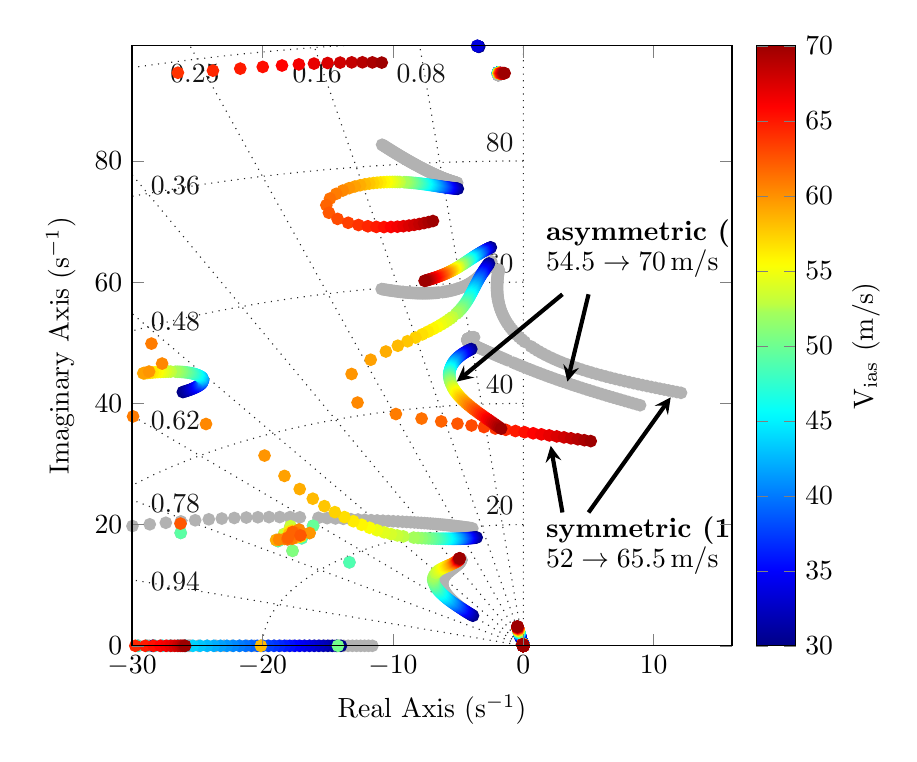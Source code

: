 % This file was created by matlab2tikz.
%
%The latest updates can be retrieved from
%  http://www.mathworks.com/matlabcentral/fileexchange/22022-matlab2tikz-matlab2tikz
%where you can also make suggestions and rate matlab2tikz.
%
\definecolor{mycolor1}{rgb}{0.0,0.0,0.524}%
\definecolor{mycolor2}{rgb}{0.0,0.0,0.572}%
\definecolor{mycolor3}{rgb}{0.0,0.0,0.62}%
\definecolor{mycolor4}{rgb}{0.0,0.0,0.668}%
\definecolor{mycolor5}{rgb}{0.0,0.0,0.717}%
\definecolor{mycolor6}{rgb}{0.0,0.0,0.765}%
\definecolor{mycolor7}{rgb}{0.0,0.0,0.813}%
\definecolor{mycolor8}{rgb}{0.0,0.0,0.861}%
\definecolor{mycolor9}{rgb}{0.0,0.0,0.958}%
\definecolor{mycolor10}{rgb}{0.0,0.006,1.0}%
\definecolor{mycolor11}{rgb}{0.0,0.054,1.0}%
\definecolor{mycolor12}{rgb}{0.0,0.102,1.0}%
\definecolor{mycolor13}{rgb}{0.0,0.151,1.0}%
\definecolor{mycolor14}{rgb}{0.0,0.199,1.0}%
\definecolor{mycolor15}{rgb}{0.0,0.247,1.0}%
\definecolor{mycolor16}{rgb}{0.0,0.295,1.0}%
\definecolor{mycolor17}{rgb}{0.0,0.343,1.0}%
\definecolor{mycolor18}{rgb}{0.0,0.392,1.0}%
\definecolor{mycolor19}{rgb}{0.0,0.44,1.0}%
\definecolor{mycolor20}{rgb}{0.0,0.488,1.0}%
\definecolor{mycolor21}{rgb}{0.0,0.536,1.0}%
\definecolor{mycolor22}{rgb}{0.0,0.585,1.0}%
\definecolor{mycolor23}{rgb}{0.0,0.633,1.0}%
\definecolor{mycolor24}{rgb}{0.0,0.681,1.0}%
\definecolor{mycolor25}{rgb}{0.0,0.729,1.0}%
\definecolor{mycolor26}{rgb}{0.0,0.777,1.0}%
\definecolor{mycolor27}{rgb}{0.0,0.826,1.0}%
\definecolor{mycolor28}{rgb}{0.0,0.874,1.0}%
\definecolor{mycolor29}{rgb}{0.0,0.922,1.0}%
\definecolor{mycolor30}{rgb}{0.0,0.97,1.0}%
\definecolor{mycolor31}{rgb}{0.018,1.0,0.982}%
\definecolor{mycolor32}{rgb}{0.067,1.0,0.933}%
\definecolor{mycolor33}{rgb}{0.115,1.0,0.885}%
\definecolor{mycolor34}{rgb}{0.163,1.0,0.837}%
\definecolor{mycolor35}{rgb}{0.211,1.0,0.789}%
\definecolor{mycolor36}{rgb}{0.26,1.0,0.74}%
\definecolor{mycolor37}{rgb}{0.308,1.0,0.692}%
\definecolor{mycolor38}{rgb}{0.356,1.0,0.644}%
\definecolor{mycolor39}{rgb}{0.404,1.0,0.596}%
\definecolor{mycolor40}{rgb}{0.452,1.0,0.548}%
\definecolor{mycolor41}{rgb}{0.501,1.0,0.499}%
\definecolor{mycolor42}{rgb}{0.549,1.0,0.451}%
\definecolor{mycolor43}{rgb}{0.597,1.0,0.403}%
\definecolor{mycolor44}{rgb}{0.645,1.0,0.355}%
\definecolor{mycolor45}{rgb}{0.742,1.0,0.258}%
\definecolor{mycolor46}{rgb}{0.79,1.0,0.21}%
\definecolor{mycolor47}{rgb}{0.838,1.0,0.162}%
\definecolor{mycolor48}{rgb}{0.886,1.0,0.114}%
\definecolor{mycolor49}{rgb}{0.935,1.0,0.065}%
\definecolor{mycolor50}{rgb}{0.983,1.0,0.017}%
\definecolor{mycolor51}{rgb}{1.0,0.969,0.0}%
\definecolor{mycolor52}{rgb}{1.0,0.921,0.0}%
\definecolor{mycolor53}{rgb}{1.0,0.873,0.0}%
\definecolor{mycolor54}{rgb}{1.0,0.824,0.0}%
\definecolor{mycolor55}{rgb}{1.0,0.776,0.0}%
\definecolor{mycolor56}{rgb}{1.0,0.728,0.0}%
\definecolor{mycolor57}{rgb}{1.0,0.68,0.0}%
\definecolor{mycolor58}{rgb}{1.0,0.632,0.0}%
\definecolor{mycolor59}{rgb}{1.0,0.583,0.0}%
\definecolor{mycolor60}{rgb}{1.0,0.535,0.0}%
\definecolor{mycolor61}{rgb}{1.0,0.487,0.0}%
\definecolor{mycolor62}{rgb}{1.0,0.439,0.0}%
\definecolor{mycolor63}{rgb}{1.0,0.39,0.0}%
\definecolor{mycolor64}{rgb}{1.0,0.342,0.0}%
\definecolor{mycolor65}{rgb}{1.0,0.294,0.0}%
\definecolor{mycolor66}{rgb}{1.0,0.246,0.0}%
\definecolor{mycolor67}{rgb}{1.0,0.198,0.0}%
\definecolor{mycolor68}{rgb}{1.0,0.149,0.0}%
\definecolor{mycolor69}{rgb}{1.0,0.101,0.0}%
\definecolor{mycolor70}{rgb}{1.0,0.053,0.0}%
\definecolor{mycolor71}{rgb}{0.957,0.0,0.0}%
\definecolor{mycolor72}{rgb}{0.908,0.0,0.0}%
\definecolor{mycolor73}{rgb}{0.86,0.0,0.0}%
\definecolor{mycolor74}{rgb}{0.812,0.0,0.0}%
\definecolor{mycolor75}{rgb}{0.764,0.0,0.0}%
\definecolor{mycolor76}{rgb}{0.715,0.0,0.0}%
\definecolor{mycolor77}{rgb}{0.667,0.0,0.0}%
\definecolor{mycolor78}{rgb}{0.619,0.0,0.0}%
%
\usetikzlibrary{backgrounds}

\begin{tikzpicture}[%
arrow1/.style={->,>=stealth,color=black,solid,line width=1.5pt},
arrow2/.style={->,>=stealth,color=black,solid,line width=1.5pt},
arrow3/.style={->,>=stealth,color=black,solid,line width=1.5pt},
arrow4/.style={->,>=stealth,color=black,solid,line width=1.5pt}
]

\begin{axis}[%
width=3in,
height=3in,
at={(0in,0in)},
scale only axis,
point meta min=30,
point meta max=70,
unbounded coords=jump,
xmin=-30,
xmax=16,
xlabel={Real Axis (s$^{-1}$)},
ymin=0,
ymax=99,
ylabel={Imaginary Axis (s$^{-1}$)},
axis background/.style={fill=white},
colormap={mymap}{[1pt] rgb(0pt)=(0,0,0.524); rgb(9pt)=(0,0,0.958); rgb(10pt)=(0,0.006,1); rgb(30pt)=(0,0.97,1); rgb(31pt)=(0.018,1,0.982); rgb(44pt)=(0.645,1,0.355); rgb(45pt)=(0.742,1,0.258); rgb(50pt)=(0.983,1,0.017); rgb(51pt)=(1,0.969,0); rgb(71pt)=(1,0.005,0); rgb(72pt)=(0.957,0,0); rgb(79pt)=(0.619,0,0)},
colorbar,
colorbar style={ylabel={$\text{V}_\text{ias}$ (m/s)}}
]
\addplot [color=white!15!black,dotted,forget plot]
  table[row sep=crcr]{%
0	0\\
-0	120\\
nan	nan\\
0	0\\
-9.6	119.615\\
nan	nan\\
0	0\\
-19.2	118.454\\
nan	nan\\
0	0\\
-30	116.19\\
nan	nan\\
0	0\\
-43.2	111.954\\
nan	nan\\
0	0\\
-57.6	105.272\\
nan	nan\\
0	0\\
-74.4	94.152\\
nan	nan\\
0	0\\
-93.6	75.094\\
nan	nan\\
0	0\\
-112.8	40.941\\
nan	nan\\
0	0\\
-120	0\\
nan	nan\\
0	-0\\
-0	-120\\
nan	nan\\
0	-0\\
-9.6	-119.615\\
nan	nan\\
0	-0\\
-19.2	-118.454\\
nan	nan\\
0	-0\\
-30	-116.19\\
nan	nan\\
0	-0\\
-43.2	-111.954\\
nan	nan\\
0	-0\\
-57.6	-105.272\\
nan	nan\\
0	-0\\
-74.4	-94.152\\
nan	nan\\
0	-0\\
-93.6	-75.094\\
nan	nan\\
0	-0\\
-112.8	-40.941\\
nan	nan\\
0	-0\\
-120	-0\\
nan	nan\\
};
\addplot [color=white!15!black,dotted,forget plot]
  table[row sep=crcr]{%
-0	0\\
-0	0\\
-0	0\\
-0	0\\
-0	0\\
-0	0\\
-0	0\\
-0	0\\
-0	0\\
-0	0\\
-0	0\\
-0	0\\
-0	0\\
-0	0\\
-0	0\\
-0	0\\
-0	0\\
-0	0\\
-0	0\\
-0	0\\
-0	0\\
-0	0\\
-0	0\\
-0	0\\
-0	0\\
-0	0\\
-0	0\\
-0	0\\
-0	0\\
-0	0\\
-0	0\\
-0	0\\
-0	0\\
-0	0\\
-0	0\\
-0	0\\
-0	0\\
-0	0\\
-0	0\\
-0	0\\
-0	0\\
nan	nan\\
-0	20\\
-0.365	19.997\\
-0.731	19.987\\
-1.098	19.97\\
-1.468	19.946\\
-1.841	19.915\\
-2.217	19.877\\
-2.599	19.83\\
-2.986	19.776\\
-3.379	19.712\\
-3.78	19.64\\
-4.189	19.556\\
-4.608	19.462\\
-5.037	19.355\\
-5.477	19.235\\
-5.93	19.101\\
-6.397	18.949\\
-6.879	18.78\\
-7.377	18.59\\
-7.893	18.377\\
-8.428	18.138\\
-8.982	17.87\\
-9.558	17.568\\
-10.155	17.23\\
-10.775	16.849\\
-11.418	16.42\\
-12.084	15.937\\
-12.771	15.392\\
-13.476	14.778\\
-14.198	14.086\\
-14.929	13.309\\
-15.663	12.436\\
-16.39	11.461\\
-17.097	10.377\\
-17.768	9.181\\
-18.386	7.871\\
-18.93	6.453\\
-19.381	4.937\\
-19.719	3.34\\
-19.929	1.685\\
-20	0\\
nan	nan\\
-0	40\\
-0.73	39.993\\
-1.462	39.973\\
-2.196	39.94\\
-2.936	39.892\\
-3.681	39.83\\
-4.435	39.753\\
-5.197	39.661\\
-5.971	39.552\\
-6.758	39.425\\
-7.56	39.279\\
-8.378	39.113\\
-9.215	38.924\\
-10.073	38.711\\
-10.954	38.471\\
-11.86	38.201\\
-12.794	37.899\\
-13.758	37.56\\
-14.754	37.179\\
-15.786	36.753\\
-16.855	36.275\\
-17.964	35.739\\
-19.116	35.137\\
-20.311	34.46\\
-21.551	33.698\\
-22.837	32.84\\
-24.168	31.874\\
-25.541	30.784\\
-26.953	29.556\\
-28.395	28.173\\
-29.858	26.617\\
-31.327	24.873\\
-32.78	22.923\\
-34.194	20.755\\
-35.537	18.361\\
-36.772	15.742\\
-37.861	12.906\\
-38.762	9.874\\
-39.438	6.68\\
-39.858	3.37\\
-40	0\\
nan	nan\\
-0	60\\
-1.095	59.99\\
-2.193	59.96\\
-3.295	59.909\\
-4.404	59.838\\
-5.522	59.745\\
-6.652	59.63\\
-7.796	59.491\\
-8.957	59.328\\
-10.137	59.137\\
-11.34	58.919\\
-12.567	58.669\\
-13.823	58.386\\
-15.11	58.066\\
-16.431	57.706\\
-17.79	57.302\\
-19.191	56.848\\
-20.637	56.339\\
-22.132	55.769\\
-23.679	55.13\\
-25.283	54.413\\
-26.946	53.609\\
-28.673	52.705\\
-30.466	51.69\\
-32.326	50.547\\
-34.255	49.26\\
-36.251	47.81\\
-38.312	46.176\\
-40.429	44.334\\
-42.593	42.259\\
-44.787	39.926\\
-46.99	37.309\\
-49.17	34.384\\
-51.291	31.132\\
-53.305	27.542\\
-55.158	23.613\\
-56.791	19.358\\
-58.143	14.811\\
-59.157	10.02\\
-59.787	5.056\\
-60	0\\
nan	nan\\
-0	80\\
-1.46	79.987\\
-2.924	79.947\\
-4.393	79.879\\
-5.872	79.784\\
-7.363	79.66\\
-8.869	79.507\\
-10.395	79.322\\
-11.942	79.104\\
-13.516	78.85\\
-15.12	78.558\\
-16.756	78.225\\
-18.43	77.848\\
-20.146	77.422\\
-21.908	76.942\\
-23.72	76.402\\
-25.588	75.797\\
-27.516	75.119\\
-29.509	74.359\\
-31.572	73.506\\
-33.71	72.551\\
-35.929	71.478\\
-38.231	70.274\\
-40.621	68.92\\
-43.102	67.396\\
-45.674	65.68\\
-48.335	63.747\\
-51.082	61.568\\
-53.905	59.112\\
-56.791	56.346\\
-59.716	53.235\\
-62.653	49.745\\
-65.561	45.845\\
-68.388	41.51\\
-71.073	36.723\\
-73.544	31.484\\
-75.722	25.811\\
-77.524	19.748\\
-78.877	13.36\\
-79.716	6.741\\
-80	0\\
nan	nan\\
-0	100\\
-1.825	99.983\\
-3.654	99.933\\
-5.491	99.849\\
-7.339	99.73\\
-9.203	99.576\\
-11.086	99.384\\
-12.993	99.152\\
-14.928	98.879\\
-16.895	98.562\\
-18.899	98.198\\
-20.945	97.782\\
-23.038	97.31\\
-25.183	96.777\\
-27.385	96.177\\
-29.651	95.503\\
-31.985	94.747\\
-34.395	93.899\\
-36.886	92.948\\
-39.465	91.883\\
-42.138	90.688\\
-44.911	89.348\\
-47.789	87.842\\
-50.777	86.149\\
-53.877	84.245\\
-57.092	82.101\\
-60.419	79.684\\
-63.853	76.96\\
-67.382	73.89\\
-70.988	70.432\\
-74.646	66.544\\
-78.316	62.182\\
-81.951	57.307\\
-85.485	51.887\\
-88.842	45.904\\
-91.93	39.355\\
-94.652	32.264\\
-96.906	24.684\\
-98.596	16.7\\
-99.644	8.426\\
-100	0\\
nan	nan\\
-0	120\\
-2.19	119.98\\
-4.385	119.92\\
-6.589	119.819\\
-8.807	119.676\\
-11.044	119.491\\
-13.304	119.26\\
-15.592	118.983\\
-17.914	118.655\\
-20.274	118.275\\
-22.679	117.837\\
-25.134	117.338\\
-27.646	116.772\\
-30.219	116.133\\
-32.862	115.413\\
-35.581	114.604\\
-38.382	113.696\\
-41.274	112.679\\
-44.263	111.538\\
-47.358	110.26\\
-50.566	108.826\\
-53.893	107.217\\
-57.347	105.41\\
-60.932	103.379\\
-64.653	101.094\\
-68.511	98.521\\
-72.503	95.621\\
-76.623	92.352\\
-80.858	88.668\\
-85.186	84.518\\
-89.575	79.852\\
-93.98	74.618\\
-98.341	68.768\\
-102.582	62.265\\
-106.61	55.084\\
-110.316	47.226\\
-113.583	38.717\\
-116.287	29.621\\
-118.315	20.04\\
-119.573	10.111\\
-120	0\\
nan	nan\\
-0	-0\\
-0	-0\\
-0	-0\\
-0	-0\\
-0	-0\\
-0	-0\\
-0	-0\\
-0	-0\\
-0	-0\\
-0	-0\\
-0	-0\\
-0	-0\\
-0	-0\\
-0	-0\\
-0	-0\\
-0	-0\\
-0	-0\\
-0	-0\\
-0	-0\\
-0	-0\\
-0	-0\\
-0	-0\\
-0	-0\\
-0	-0\\
-0	-0\\
-0	-0\\
-0	-0\\
-0	-0\\
-0	-0\\
-0	-0\\
-0	-0\\
-0	-0\\
-0	-0\\
-0	-0\\
-0	-0\\
-0	-0\\
-0	-0\\
-0	-0\\
-0	-0\\
-0	-0\\
-0	-0\\
nan	nan\\
-0	-20\\
-0.365	-19.997\\
-0.731	-19.987\\
-1.098	-19.97\\
-1.468	-19.946\\
-1.841	-19.915\\
-2.217	-19.877\\
-2.599	-19.83\\
-2.986	-19.776\\
-3.379	-19.712\\
-3.78	-19.64\\
-4.189	-19.556\\
-4.608	-19.462\\
-5.037	-19.355\\
-5.477	-19.235\\
-5.93	-19.101\\
-6.397	-18.949\\
-6.879	-18.78\\
-7.377	-18.59\\
-7.893	-18.377\\
-8.428	-18.138\\
-8.982	-17.87\\
-9.558	-17.568\\
-10.155	-17.23\\
-10.775	-16.849\\
-11.418	-16.42\\
-12.084	-15.937\\
-12.771	-15.392\\
-13.476	-14.778\\
-14.198	-14.086\\
-14.929	-13.309\\
-15.663	-12.436\\
-16.39	-11.461\\
-17.097	-10.377\\
-17.768	-9.181\\
-18.386	-7.871\\
-18.93	-6.453\\
-19.381	-4.937\\
-19.719	-3.34\\
-19.929	-1.685\\
-20	-0\\
nan	nan\\
-0	-40\\
-0.73	-39.993\\
-1.462	-39.973\\
-2.196	-39.94\\
-2.936	-39.892\\
-3.681	-39.83\\
-4.435	-39.753\\
-5.197	-39.661\\
-5.971	-39.552\\
-6.758	-39.425\\
-7.56	-39.279\\
-8.378	-39.113\\
-9.215	-38.924\\
-10.073	-38.711\\
-10.954	-38.471\\
-11.86	-38.201\\
-12.794	-37.899\\
-13.758	-37.56\\
-14.754	-37.179\\
-15.786	-36.753\\
-16.855	-36.275\\
-17.964	-35.739\\
-19.116	-35.137\\
-20.311	-34.46\\
-21.551	-33.698\\
-22.837	-32.84\\
-24.168	-31.874\\
-25.541	-30.784\\
-26.953	-29.556\\
-28.395	-28.173\\
-29.858	-26.617\\
-31.327	-24.873\\
-32.78	-22.923\\
-34.194	-20.755\\
-35.537	-18.361\\
-36.772	-15.742\\
-37.861	-12.906\\
-38.762	-9.874\\
-39.438	-6.68\\
-39.858	-3.37\\
-40	-0\\
nan	nan\\
-0	-60\\
-1.095	-59.99\\
-2.193	-59.96\\
-3.295	-59.909\\
-4.404	-59.838\\
-5.522	-59.745\\
-6.652	-59.63\\
-7.796	-59.491\\
-8.957	-59.328\\
-10.137	-59.137\\
-11.34	-58.919\\
-12.567	-58.669\\
-13.823	-58.386\\
-15.11	-58.066\\
-16.431	-57.706\\
-17.79	-57.302\\
-19.191	-56.848\\
-20.637	-56.339\\
-22.132	-55.769\\
-23.679	-55.13\\
-25.283	-54.413\\
-26.946	-53.609\\
-28.673	-52.705\\
-30.466	-51.69\\
-32.326	-50.547\\
-34.255	-49.26\\
-36.251	-47.81\\
-38.312	-46.176\\
-40.429	-44.334\\
-42.593	-42.259\\
-44.787	-39.926\\
-46.99	-37.309\\
-49.17	-34.384\\
-51.291	-31.132\\
-53.305	-27.542\\
-55.158	-23.613\\
-56.791	-19.358\\
-58.143	-14.811\\
-59.157	-10.02\\
-59.787	-5.056\\
-60	-0\\
nan	nan\\
-0	-80\\
-1.46	-79.987\\
-2.924	-79.947\\
-4.393	-79.879\\
-5.872	-79.784\\
-7.363	-79.66\\
-8.869	-79.507\\
-10.395	-79.322\\
-11.942	-79.104\\
-13.516	-78.85\\
-15.12	-78.558\\
-16.756	-78.225\\
-18.43	-77.848\\
-20.146	-77.422\\
-21.908	-76.942\\
-23.72	-76.402\\
-25.588	-75.797\\
-27.516	-75.119\\
-29.509	-74.359\\
-31.572	-73.506\\
-33.71	-72.551\\
-35.929	-71.478\\
-38.231	-70.274\\
-40.621	-68.92\\
-43.102	-67.396\\
-45.674	-65.68\\
-48.335	-63.747\\
-51.082	-61.568\\
-53.905	-59.112\\
-56.791	-56.346\\
-59.716	-53.235\\
-62.653	-49.745\\
-65.561	-45.845\\
-68.388	-41.51\\
-71.073	-36.723\\
-73.544	-31.484\\
-75.722	-25.811\\
-77.524	-19.748\\
-78.877	-13.36\\
-79.716	-6.741\\
-80	-0\\
nan	nan\\
-0	-100\\
-1.825	-99.983\\
-3.654	-99.933\\
-5.491	-99.849\\
-7.339	-99.73\\
-9.203	-99.576\\
-11.086	-99.384\\
-12.993	-99.152\\
-14.928	-98.879\\
-16.895	-98.562\\
-18.899	-98.198\\
-20.945	-97.782\\
-23.038	-97.31\\
-25.183	-96.777\\
-27.385	-96.177\\
-29.651	-95.503\\
-31.985	-94.747\\
-34.395	-93.899\\
-36.886	-92.948\\
-39.465	-91.883\\
-42.138	-90.688\\
-44.911	-89.348\\
-47.789	-87.842\\
-50.777	-86.149\\
-53.877	-84.245\\
-57.092	-82.101\\
-60.419	-79.684\\
-63.853	-76.96\\
-67.382	-73.89\\
-70.988	-70.432\\
-74.646	-66.544\\
-78.316	-62.182\\
-81.951	-57.307\\
-85.485	-51.887\\
-88.842	-45.904\\
-91.93	-39.355\\
-94.652	-32.264\\
-96.906	-24.684\\
-98.596	-16.7\\
-99.644	-8.426\\
-100	-0\\
nan	nan\\
-0	-120\\
-2.19	-119.98\\
-4.385	-119.92\\
-6.589	-119.819\\
-8.807	-119.676\\
-11.044	-119.491\\
-13.304	-119.26\\
-15.592	-118.983\\
-17.914	-118.655\\
-20.274	-118.275\\
-22.679	-117.837\\
-25.134	-117.338\\
-27.646	-116.772\\
-30.219	-116.133\\
-32.862	-115.413\\
-35.581	-114.604\\
-38.382	-113.696\\
-41.274	-112.679\\
-44.263	-111.538\\
-47.358	-110.26\\
-50.566	-108.826\\
-53.893	-107.217\\
-57.347	-105.41\\
-60.932	-103.379\\
-64.653	-101.094\\
-68.511	-98.521\\
-72.503	-95.621\\
-76.623	-92.352\\
-80.858	-88.668\\
-85.186	-84.518\\
-89.575	-79.852\\
-93.98	-74.618\\
-98.341	-68.768\\
-102.582	-62.265\\
-106.61	-55.084\\
-110.316	-47.226\\
-113.583	-38.717\\
-116.287	-29.621\\
-118.315	-20.04\\
-119.573	-10.111\\
-120	-0\\
nan	nan\\
};
\node[above left, align=right, text=black!70!darkgray]
at (axis cs:0,80) {80};
\node[above left, align=right, text=black!70!darkgray]
at (axis cs:0,60) {60};
\node[above left, align=right, text=black!70!darkgray]
at (axis cs:0,40) {40};
\node[above left, align=right, text=black!70!darkgray]
at (axis cs:0,20) {20};
\node[right, align=left, text=black!70!darkgray]
at (axis cs:-29.31,10.638) {0.94};
\node[right, align=left, text=black!70!darkgray]
at (axis cs:-29.31,23.515) {0.78};
\node[right, align=left, text=black!70!darkgray]
at (axis cs:-29.31,37.091) {0.62};
\node[right, align=left, text=black!70!darkgray]
at (axis cs:-29.31,53.568) {0.48};
\node[right, align=left, text=black!70!darkgray]
at (axis cs:-29.31,75.958) {0.36};
\node[below, align=center, text=black!70!darkgray]
at (axis cs:-25.178,97.515) {0.25};
\node[below, align=center, text=black!70!darkgray]
at (axis cs:-15.806,97.515) {0.16};
\node[below, align=center, text=black!70!darkgray]
at (axis cs:-7.826,97.515) {0.08};
\addplot [color=white!70!black,line width=1.5pt,mark size=1.5pt,only marks,mark=*,mark options={solid},forget plot]
  table[row sep=crcr]{%
-0.031	0.429\\
-0.231	1.477\\
-4.275	5.444\\
-3.91	19.375\\
-3.775	50.909\\
-1.889	62.069\\
-2.461	63.442\\
-5.076	76.39\\
-1.914	94.514\\
-3.398	98.831\\
-0.0	0\\
-0.0	0\\
-0.0	0\\
-0.0	0\\
-0.0	0\\
-11.575	0\\
-28.41	0\\
};
\addplot [color=white!70!black,line width=1.5pt,mark size=1.5pt,only marks,mark=*,mark options={solid},forget plot]
  table[row sep=crcr]{%
-0.0	2.029e-07\\
-0.0	-2.029e-07\\
-0.031	0.422\\
-0.234	1.5\\
-4.349	5.556\\
-4.007	19.406\\
-3.825	50.899\\
-1.9	61.921\\
-2.494	63.332\\
-5.141	76.43\\
-1.914	94.51\\
-3.419	98.85\\
-0.0	0\\
-0.0	0\\
-0.0	0\\
-11.867	0\\
};
\addplot [color=white!70!black,line width=1.5pt,mark size=1.5pt,only marks,mark=*,mark options={solid},forget plot]
  table[row sep=crcr]{%
-0.0	9.878e-09\\
-0.0	-9.878e-09\\
-0.0	3.507e-07\\
-0.0	-3.507e-07\\
-0.031	0.415\\
-0.236	1.523\\
-4.423	5.669\\
-4.106	19.437\\
-3.873	50.888\\
-1.911	61.768\\
-2.527	63.221\\
-5.206	76.471\\
-1.915	94.507\\
-3.439	98.87\\
-0.0	0\\
-12.166	0\\
};
\addplot [color=white!70!black,line width=1.5pt,mark size=1.5pt,only marks,mark=*,mark options={solid},forget plot]
  table[row sep=crcr]{%
-0.0	1.196e-08\\
-0.0	-1.196e-08\\
-0.03	0.408\\
-0.239	1.546\\
-4.497	5.783\\
-4.209	19.468\\
-3.92	50.875\\
-1.922	61.612\\
-2.562	63.107\\
-5.272	76.513\\
-1.915	94.503\\
-3.459	98.889\\
-0.0	0\\
-0.0	0\\
-0.0	0\\
-12.472	0\\
};
\addplot [color=white!70!black,line width=1.5pt,mark size=1.5pt,only marks,mark=*,mark options={solid},forget plot]
  table[row sep=crcr]{%
-0.03	0.401\\
-0.242	1.569\\
-4.571	5.899\\
-4.313	19.5\\
-3.965	50.861\\
-1.933	61.451\\
-2.597	62.992\\
-5.336	76.556\\
-1.915	94.499\\
-3.479	98.909\\
-0.0	0\\
-0.0	0\\
-0.0	0\\
-0.0	0\\
-0.0	0\\
-12.785	0\\
};
\addplot [color=white!70!black,line width=1.5pt,mark size=1.5pt,only marks,mark=*,mark options={solid},forget plot]
  table[row sep=crcr]{%
-0.03	0.395\\
-0.245	1.592\\
-4.645	6.016\\
-4.421	19.533\\
-4.008	50.844\\
-1.944	61.286\\
-2.634	62.875\\
-5.401	76.6\\
-1.916	94.496\\
-3.499	98.929\\
-0.0	0\\
-0.0	0\\
-0.0	0\\
-0.0	0\\
-0.0	0\\
-13.105	0\\
};
\addplot [color=white!70!black,line width=1.5pt,mark size=1.5pt,only marks,mark=*,mark options={solid},forget plot]
  table[row sep=crcr]{%
-0.03	0.388\\
-0.247	1.615\\
-4.718	6.135\\
-4.531	19.565\\
-4.049	50.825\\
-1.954	61.117\\
-2.672	62.755\\
-5.466	76.645\\
-1.916	94.492\\
-3.518	98.949\\
-0.0	0\\
-0.0	0\\
-0.0	0\\
-0.0	0\\
-0.0	0\\
-13.433	0\\
};
\addplot [color=white!70!black,line width=1.5pt,mark size=1.5pt,only marks,mark=*,mark options={solid},forget plot]
  table[row sep=crcr]{%
-0.0	7.125e-09\\
-0.0	-7.125e-09\\
-0.0	8.137e-08\\
-0.0	-8.137e-08\\
-0.03	0.382\\
-0.25	1.638\\
-4.792	6.255\\
-4.645	19.598\\
-4.088	50.804\\
-1.964	60.942\\
-2.711	62.634\\
-5.53	76.691\\
-1.916	94.488\\
-3.537	98.969\\
-0.0	0\\
-13.77	0\\
};
\addplot [color=white!70!black,line width=1.5pt,mark size=1.5pt,only marks,mark=*,mark options={solid},forget plot]
  table[row sep=crcr]{%
-0.03	0.377\\
-0.253	1.661\\
-4.865	6.377\\
-4.762	19.632\\
-4.124	50.781\\
-1.973	60.764\\
-2.752	62.511\\
-5.594	76.737\\
-1.916	94.484\\
-3.555	98.989\\
-0.0	0\\
-0.0	0\\
-0.0	0\\
-0.0	0\\
-0.0	0\\
-14.114	0\\
};
\addplot [color=white!70!black,line width=1.5pt,mark size=1.5pt,only marks,mark=*,mark options={solid},forget plot]
  table[row sep=crcr]{%
-0.0	4.61e-08\\
-0.0	-4.61e-08\\
-0.03	0.371\\
-0.256	1.684\\
-4.938	6.5\\
-4.883	19.666\\
-4.157	50.756\\
-1.982	60.58\\
-2.794	62.387\\
-5.659	76.785\\
-1.917	94.481\\
-3.574	99.01\\
-0.0	0\\
-0.0	0\\
-0.0	0\\
-14.468	0\\
};
\addplot [color=white!70!black,line width=1.5pt,mark size=1.5pt,only marks,mark=*,mark options={solid},forget plot]
  table[row sep=crcr]{%
-0.0	9.226e-09\\
-0.0	-9.226e-09\\
-0.0	3.891e-08\\
-0.0	-3.891e-08\\
-0.03	0.366\\
-0.259	1.707\\
-5.01	6.625\\
-5.007	19.7\\
-4.187	50.729\\
-1.99	60.391\\
-2.837	62.261\\
-5.723	76.833\\
-1.917	94.477\\
-3.592	99.03\\
-0.0	0\\
-14.832	0\\
};
\addplot [color=white!70!black,line width=1.5pt,mark size=1.5pt,only marks,mark=*,mark options={solid},forget plot]
  table[row sep=crcr]{%
-0.0	1.467e-09\\
-0.0	-1.467e-09\\
-0.03	0.36\\
-0.262	1.73\\
-5.083	6.753\\
-5.136	19.735\\
-4.214	50.698\\
-1.997	60.197\\
-2.883	62.133\\
-5.787	76.883\\
-1.917	94.473\\
-3.609	99.051\\
-0.0	0\\
-0.0	0\\
-0.0	0\\
-15.205	0\\
};
\addplot [color=white!70!black,line width=1.5pt,mark size=1.5pt,only marks,mark=*,mark options={solid},forget plot]
  table[row sep=crcr]{%
-0.0	1.485e-08\\
-0.0	-1.485e-08\\
-0.03	0.355\\
-0.265	1.753\\
-5.154	6.882\\
-5.269	19.77\\
-4.238	50.665\\
-2.003	59.998\\
-2.93	62.003\\
-5.851	76.933\\
-1.917	94.469\\
-3.627	99.072\\
-0.0	0\\
-0.0	0\\
-0.0	0\\
-15.588	0\\
};
\addplot [color=white!70!black,line width=1.5pt,mark size=1.5pt,only marks,mark=*,mark options={solid},forget plot]
  table[row sep=crcr]{%
-0.0	3.064e-09\\
-0.0	-3.064e-09\\
-0.03	0.351\\
-0.268	1.775\\
-5.225	7.013\\
-5.407	19.805\\
-4.258	50.63\\
-2.008	59.793\\
-2.979	61.872\\
-5.915	76.985\\
-1.918	94.465\\
-3.643	99.093\\
-0.0	0\\
-0.0	0\\
-0.0	0\\
-15.982	0\\
};
\addplot [color=white!70!black,line width=1.5pt,mark size=1.5pt,only marks,mark=*,mark options={solid},forget plot]
  table[row sep=crcr]{%
-0.03	0.346\\
-0.271	1.798\\
-5.295	7.146\\
-5.549	19.841\\
-4.273	50.591\\
-2.012	59.583\\
-3.031	61.739\\
-5.979	77.037\\
-1.918	94.461\\
-3.66	99.114\\
-0.0	0\\
-0.0	0\\
-0.0	0\\
-0.0	0\\
-0.0	0\\
-16.387	0\\
};
\addplot [color=white!70!black,line width=1.5pt,mark size=1.5pt,only marks,mark=*,mark options={solid},forget plot]
  table[row sep=crcr]{%
-0.0	1.485e-08\\
-0.0	-1.485e-08\\
-0.0	1.485e-08\\
-0.0	-1.485e-08\\
-0.03	0.341\\
-0.274	1.821\\
-5.365	7.281\\
-5.697	19.877\\
-4.285	50.55\\
-2.014	59.366\\
-3.084	61.606\\
-6.044	77.091\\
-1.918	94.457\\
-3.676	99.135\\
-0.0	0\\
-16.803	0\\
};
\addplot [color=white!70!black,line width=1.5pt,mark size=1.5pt,only marks,mark=*,mark options={solid},forget plot]
  table[row sep=crcr]{%
-0.03	0.337\\
-0.277	1.843\\
-5.433	7.419\\
-5.851	19.913\\
-4.291	50.505\\
-2.015	59.144\\
-3.14	61.47\\
-6.108	77.145\\
-1.918	94.453\\
-3.692	99.156\\
-0.0	0\\
-0.0	0\\
-0.0	0\\
-0.0	0\\
-0.0	0\\
-17.232	0\\
};
\addplot [color=white!70!black,line width=1.5pt,mark size=1.5pt,only marks,mark=*,mark options={solid},forget plot]
  table[row sep=crcr]{%
-0.0	1.439e-08\\
-0.0	-1.439e-08\\
-0.0	3.464e-08\\
-0.0	-3.464e-08\\
-0.03	0.332\\
-0.28	1.866\\
-5.501	7.559\\
-6.011	19.95\\
-4.292	50.458\\
-2.014	58.916\\
-3.199	61.334\\
-6.173	77.201\\
-3.708	99.178\\
-1.919	94.449\\
-0.0	0\\
-17.674	0\\
};
\addplot [color=white!70!black,line width=1.5pt,mark size=1.5pt,only marks,mark=*,mark options={solid},forget plot]
  table[row sep=crcr]{%
-0.0	5.22e-08\\
-0.0	-5.22e-08\\
-0.03	0.328\\
-0.283	1.888\\
-5.567	7.701\\
-6.177	19.986\\
-4.288	50.406\\
-2.011	58.682\\
-3.261	61.197\\
-6.237	77.257\\
-1.919	94.445\\
-3.723	99.199\\
-0.0	0\\
-0.0	0\\
-0.0	0\\
-18.129	0\\
};
\addplot [color=white!70!black,line width=1.5pt,mark size=1.5pt,only marks,mark=*,mark options={solid},forget plot]
  table[row sep=crcr]{%
-0.0	3.047e-08\\
-0.0	-3.047e-08\\
-0.03	0.324\\
-0.285	1.911\\
-5.631	7.846\\
-6.351	20.023\\
-4.278	50.352\\
-2.006	58.441\\
-3.325	61.06\\
-6.302	77.315\\
-1.919	94.44\\
-3.738	99.221\\
-0.0	0\\
-0.0	0\\
-0.0	0\\
-18.598	0\\
};
\addplot [color=white!70!black,line width=1.5pt,mark size=1.5pt,only marks,mark=*,mark options={solid},forget plot]
  table[row sep=crcr]{%
-0.0	1.626e-08\\
-0.0	-1.626e-08\\
-0.031	0.32\\
-0.288	1.933\\
-5.694	7.994\\
-6.533	20.06\\
-4.262	50.293\\
-1.999	58.194\\
-3.393	60.921\\
-6.367	77.373\\
-1.919	94.436\\
-3.753	99.243\\
-0.0	0\\
-0.0	0\\
-0.0	0\\
-19.082	0\\
};
\addplot [color=white!70!black,line width=1.5pt,mark size=1.5pt,only marks,mark=*,mark options={solid},forget plot]
  table[row sep=crcr]{%
-0.031	0.316\\
-0.291	1.956\\
-5.756	8.145\\
-6.723	20.097\\
-4.239	50.23\\
-1.988	57.939\\
-3.464	60.783\\
-6.432	77.433\\
-1.92	94.432\\
-3.768	99.265\\
-0.0	0\\
-0.0	0\\
-0.0	0\\
-0.0	0\\
-0.0	0\\
-19.582	0\\
};
\addplot [color=white!70!black,line width=1.5pt,mark size=1.5pt,only marks,mark=*,mark options={solid},forget plot]
  table[row sep=crcr]{%
-0.0	3.194e-09\\
-0.0	-3.194e-09\\
-0.0	8.602e-07\\
-0.0	-8.602e-07\\
-0.031	0.313\\
-0.294	1.978\\
-5.815	8.298\\
-6.921	20.134\\
-4.209	50.164\\
-1.975	57.678\\
-3.539	60.644\\
-6.497	77.493\\
-1.92	94.428\\
-3.782	99.287\\
-0.0	0\\
-20.097	0\\
};
\addplot [color=white!70!black,line width=1.5pt,mark size=1.5pt,only marks,mark=*,mark options={solid},forget plot]
  table[row sep=crcr]{%
-0.0	1.708e-08\\
-0.0	-1.708e-08\\
-0.0	5.918e-07\\
-0.0	-5.918e-07\\
-0.031	0.309\\
-0.297	2.001\\
-5.871	8.454\\
-7.13	20.171\\
-4.171	50.093\\
-1.958	57.41\\
-3.617	60.505\\
-6.563	77.555\\
-1.92	94.423\\
-3.796	99.31\\
-0.0	0\\
-20.63	0\\
};
\addplot [color=white!70!black,line width=1.5pt,mark size=1.5pt,only marks,mark=*,mark options={solid},forget plot]
  table[row sep=crcr]{%
-0.0	1.392e-08\\
-0.0	-1.392e-08\\
-0.031	0.305\\
-0.3	2.023\\
-5.925	8.613\\
-7.349	20.208\\
-4.126	50.017\\
-1.938	57.135\\
-3.7	60.367\\
-6.628	77.617\\
-1.92	94.419\\
-3.809	99.332\\
-0.0	0\\
-0.0	0\\
-0.0	0\\
-21.18	0\\
};
\addplot [color=white!70!black,line width=1.5pt,mark size=1.5pt,only marks,mark=*,mark options={solid},forget plot]
  table[row sep=crcr]{%
-0.032	0.302\\
-0.303	2.045\\
-5.976	8.775\\
-7.58	20.245\\
-4.072	49.936\\
-1.914	56.853\\
-3.787	60.23\\
-6.694	77.681\\
-1.92	94.415\\
-3.823	99.355\\
-0.0	0\\
-0.0	0\\
-0.0	0\\
-0.0	0\\
-0.0	0\\
-21.748	0\\
};
\addplot [color=white!70!black,line width=1.5pt,mark size=1.5pt,only marks,mark=*,mark options={solid},forget plot]
  table[row sep=crcr]{%
-0.0	1.997e-08\\
-0.0	-1.997e-08\\
-0.032	0.299\\
-0.306	2.068\\
-6.023	8.939\\
-7.823	20.282\\
-4.009	49.85\\
-1.885	56.563\\
-3.878	60.094\\
-6.76	77.745\\
-1.921	94.41\\
-3.836	99.378\\
-0.0	0\\
-0.0	0\\
-0.0	0\\
-22.336	0\\
};
\addplot [color=white!70!black,line width=1.5pt,mark size=1.5pt,only marks,mark=*,mark options={solid},forget plot]
  table[row sep=crcr]{%
-0.0	1.484e-08\\
-0.0	-1.484e-08\\
-0.0	7.432e-07\\
-0.0	-7.432e-07\\
-0.032	0.295\\
-0.309	2.09\\
-6.066	9.107\\
-8.08	20.32\\
-3.937	49.759\\
-1.851	56.265\\
-3.974	59.959\\
-6.827	77.811\\
-1.921	94.406\\
-3.848	99.4\\
-0.0	0\\
-22.945	0\\
};
\addplot [color=white!70!black,line width=1.5pt,mark size=1.5pt,only marks,mark=*,mark options={solid},forget plot]
  table[row sep=crcr]{%
-0.032	0.292\\
-0.312	2.112\\
-6.105	9.277\\
-8.351	20.357\\
-3.855	49.662\\
-1.812	55.96\\
-4.075	59.827\\
-6.893	77.877\\
-1.921	94.402\\
-3.861	99.423\\
-0.0	0\\
-0.0	0\\
-0.0	0\\
-0.0	0\\
-0.0	0\\
-23.575	0\\
};
\addplot [color=white!70!black,line width=1.5pt,mark size=1.5pt,only marks,mark=*,mark options={solid},forget plot]
  table[row sep=crcr]{%
-0.032	0.289\\
-0.315	2.134\\
-6.139	9.449\\
-8.638	20.394\\
-3.764	49.558\\
-1.767	55.647\\
-4.181	59.697\\
-6.96	77.945\\
-1.921	94.397\\
-3.873	99.446\\
-0.0	0\\
-0.0	0\\
-0.0	0\\
-0.0	0\\
-0.0	0\\
-24.227	0\\
};
\addplot [color=white!70!black,line width=1.5pt,mark size=1.5pt,only marks,mark=*,mark options={solid},forget plot]
  table[row sep=crcr]{%
-0.033	0.286\\
-0.318	2.156\\
-6.167	9.624\\
-8.942	20.432\\
-3.662	49.448\\
-1.715	55.326\\
-4.291	59.571\\
-7.028	78.013\\
-1.921	94.393\\
-3.885	99.47\\
-0.0	0\\
-0.0	0\\
-0.0	0\\
-0.0	0\\
-0.0	0\\
-24.902	0\\
};
\addplot [color=white!70!black,line width=1.5pt,mark size=1.5pt,only marks,mark=*,mark options={solid},forget plot]
  table[row sep=crcr]{%
-0.0	1.698e-08\\
-0.0	-1.698e-08\\
-0.0	1.191e-06\\
-0.0	-1.191e-06\\
-0.033	0.283\\
-0.321	2.178\\
-6.19	9.8\\
-9.265	20.471\\
-3.55	49.331\\
-1.656	54.998\\
-4.406	59.448\\
-7.095	78.082\\
-1.921	94.388\\
-3.897	99.493\\
-0.0	0\\
-25.602	0\\
};
\addplot [color=white!70!black,line width=1.5pt,mark size=1.5pt,only marks,mark=*,mark options={solid},forget plot]
  table[row sep=crcr]{%
-0.0	6.973e-07\\
-0.0	-6.973e-07\\
-0.033	0.28\\
-0.324	2.2\\
-6.206	9.978\\
-9.607	20.51\\
-3.428	49.207\\
-1.59	54.662\\
-4.526	59.329\\
-7.163	78.153\\
-1.922	94.384\\
-3.909	99.516\\
-0.0	0\\
-0.0	0\\
-0.0	0\\
-26.328	0\\
};
\addplot [color=white!70!black,line width=1.5pt,mark size=1.5pt,only marks,mark=*,mark options={solid},forget plot]
  table[row sep=crcr]{%
-0.0	1.27e-08\\
-0.0	-1.27e-08\\
-0.033	0.277\\
-0.327	2.222\\
-6.215	10.156\\
-9.971	20.551\\
-3.295	49.076\\
-1.514	54.318\\
-4.65	59.215\\
-7.231	78.224\\
-1.922	94.379\\
-3.92	99.54\\
-0.0	0\\
-0.0	0\\
-0.0	0\\
-27.081	0\\
};
\addplot [color=white!70!black,line width=1.5pt,mark size=1.5pt,only marks,mark=*,mark options={solid},forget plot]
  table[row sep=crcr]{%
-0.034	0.274\\
-0.33	2.244\\
-6.217	10.334\\
-10.358	20.593\\
-3.152	48.937\\
-1.43	53.967\\
-4.778	59.106\\
-7.299	78.296\\
-1.922	94.375\\
-3.931	99.563\\
-0.0	0\\
-0.0	0\\
-0.0	0\\
-0.0	0\\
-0.0	0\\
-27.862	0\\
};
\addplot [color=white!70!black,line width=1.5pt,mark size=1.5pt,only marks,mark=*,mark options={solid},forget plot]
  table[row sep=crcr]{%
-0.0	7.44e-09\\
-0.0	-7.44e-09\\
-0.034	0.272\\
-0.333	2.266\\
-6.212	10.51\\
-10.769	20.637\\
-1.336	53.609\\
-3.0	48.79\\
-4.91	59.002\\
-7.368	78.369\\
-1.922	94.37\\
-3.942	99.587\\
-0.0	0\\
-0.0	0\\
-0.0	0\\
-28.673	0\\
};
\addplot [color=white!70!black,line width=1.5pt,mark size=1.5pt,only marks,mark=*,mark options={solid},forget plot]
  table[row sep=crcr]{%
-0.034	0.269\\
-0.336	2.287\\
-6.199	10.685\\
-11.205	20.684\\
-1.23	53.243\\
-2.837	48.635\\
-5.046	58.905\\
-7.437	78.444\\
-1.922	94.365\\
-3.952	99.61\\
-0.0	0\\
-0.0	0\\
-0.0	0\\
-0.0	0\\
-0.0	0\\
-29.515	0\\
};
\addplot [color=white!70!black,line width=1.5pt,mark size=1.5pt,only marks,mark=*,mark options={solid},forget plot]
  table[row sep=crcr]{%
-0.0	1.182e-08\\
-0.0	-1.182e-08\\
-0.0	1.182e-08\\
-0.0	-1.182e-08\\
-0.035	0.266\\
-0.339	2.309\\
-6.178	10.856\\
-13.335	13.776\\
-11.668	20.733\\
-16.989	17.748\\
-2.664	48.472\\
-1.113	52.872\\
-5.184	58.814\\
-7.506	78.519\\
-1.922	94.361\\
-3.963	99.634\\
-0.0	0\\
};
\addplot [color=white!70!black,line width=1.5pt,mark size=1.5pt,only marks,mark=*,mark options={solid},forget plot]
  table[row sep=crcr]{%
-0.035	0.264\\
-0.342	2.331\\
-6.15	11.024\\
-12.158	20.785\\
-18.809	17.281\\
-26.267	18.629\\
-2.483	48.301\\
-0.984	52.495\\
-5.325	58.729\\
-7.576	78.595\\
-1.922	94.356\\
-3.973	99.658\\
-0.0	0\\
-0.0	0\\
-0.0	0\\
-0.0	0\\
-0.0	0\\
};
\addplot [color=white!70!black,line width=1.5pt,mark size=1.5pt,only marks,mark=*,mark options={solid},forget plot]
  table[row sep=crcr]{%
-0.0	1.237e-08\\
-0.0	-1.237e-08\\
-0.035	0.261\\
-0.344	2.352\\
-6.116	11.186\\
-12.677	20.839\\
-16.117	19.814\\
-2.292	48.123\\
-0.841	52.113\\
-5.468	58.651\\
-7.646	78.672\\
-1.922	94.352\\
-3.983	99.681\\
-0.0	0\\
-0.0	0\\
-0.0	0\\
};
\addplot [color=white!70!black,line width=1.5pt,mark size=1.5pt,only marks,mark=*,mark options={solid},forget plot]
  table[row sep=crcr]{%
-0.035	0.259\\
-0.347	2.374\\
-6.076	11.342\\
-13.224	20.895\\
-2.094	47.937\\
-0.684	51.727\\
-5.612	58.579\\
-7.716	78.75\\
-1.923	94.347\\
-3.993	99.705\\
-0.0	0\\
-0.0	0\\
-0.0	0\\
-0.0	0\\
-0.0	0\\
-14.215	0\\
};
\addplot [color=white!70!black,line width=1.5pt,mark size=1.5pt,only marks,mark=*,mark options={solid},forget plot]
  table[row sep=crcr]{%
-0.0	1.172e-08\\
-0.0	-1.172e-08\\
-0.036	0.257\\
-0.35	2.395\\
-6.031	11.492\\
-17.695	15.677\\
-13.801	20.953\\
-17.876	17.743\\
-1.887	47.745\\
-0.512	51.337\\
-5.757	58.514\\
-7.786	78.829\\
-1.923	94.342\\
-4.002	99.729\\
-0.0	0\\
-0.0	0\\
-0.0	0\\
};
\addplot [color=white!70!black,line width=1.5pt,mark size=1.5pt,only marks,mark=*,mark options={solid},forget plot]
  table[row sep=crcr]{%
-0.0	7.435e-09\\
-0.0	-7.435e-09\\
-0.036	0.254\\
-0.353	2.417\\
-5.983	11.635\\
-14.407	21.01\\
-1.673	47.547\\
-0.324	50.946\\
-5.903	58.456\\
-7.857	78.908\\
-1.923	94.337\\
-4.012	99.753\\
-0.0	0\\
-0.0	0\\
-0.0	0\\
};
\addplot [color=white!70!black,line width=1.5pt,mark size=1.5pt,only marks,mark=*,mark options={solid},forget plot]
  table[row sep=crcr]{%
-0.036	0.252\\
-0.356	2.438\\
-5.931	11.77\\
-15.043	21.066\\
-1.452	47.343\\
-0.12	50.555\\
-6.049	58.403\\
-7.928	78.989\\
-1.923	94.333\\
-4.021	99.777\\
-0.0	0\\
-0.0	0\\
-0.0	0\\
-0.0	0\\
-0.0	0\\
};
\addplot [color=white!70!black,line width=1.5pt,mark size=1.5pt,only marks,mark=*,mark options={solid},forget plot]
  table[row sep=crcr]{%
-0.037	0.25\\
-0.359	2.46\\
-5.877	11.899\\
-15.709	21.118\\
-1.224	47.134\\
0.099	50.164\\
-6.194	58.357\\
-8.0	79.071\\
-1.923	94.328\\
-4.03	99.8\\
-0.0	0\\
-0.0	0\\
-0.0	0\\
-0.0	0\\
-0.0	0\\
};
\addplot [color=white!70!black,line width=1.5pt,mark size=1.5pt,only marks,mark=*,mark options={solid},forget plot]
  table[row sep=crcr]{%
-0.0	1.917e-08\\
-0.0	-1.917e-08\\
-0.0	5.793e-06\\
-0.0	-5.793e-06\\
-0.037	0.245\\
-0.365	2.502\\
-5.766	12.136\\
-17.133	21.201\\
-0.751	46.703\\
0.588	49.393\\
-6.484	58.281\\
-8.144	79.237\\
-1.923	94.319\\
-4.047	99.848\\
-0.0	0\\
};
\addplot [color=white!70!black,line width=1.5pt,mark size=1.5pt,only marks,mark=*,mark options={solid},forget plot]
  table[row sep=crcr]{%
-0.0	3.13e-09\\
-0.0	-3.13e-09\\
-0.0	6.03e-09\\
-0.0	-6.03e-09\\
-0.038	0.243\\
-0.367	2.523\\
-5.711	12.245\\
-17.59	17.911\\
-17.599	17.959\\
-18.347	18.438\\
-17.862	19.73\\
-17.888	21.236\\
-0.505	46.482\\
0.857	49.015\\
-6.627	58.25\\
-8.217	79.322\\
-1.923	94.314\\
-4.055	99.872\\
-0.0	0\\
};
\addplot [color=white!70!black,line width=1.5pt,mark size=1.5pt,only marks,mark=*,mark options={solid},forget plot]
  table[row sep=crcr]{%
-0.0	1.223e-08\\
-0.0	-1.223e-08\\
-0.038	0.241\\
-0.37	2.545\\
-5.656	12.348\\
-18.68	21.239\\
-0.254	46.259\\
1.14	48.644\\
-6.77	58.225\\
-8.29	79.408\\
-1.923	94.309\\
-4.063	99.896\\
-0.0	0\\
-0.0	0\\
-0.0	0\\
};
\addplot [color=white!70!black,line width=1.5pt,mark size=1.5pt,only marks,mark=*,mark options={solid},forget plot]
  table[row sep=crcr]{%
-0.038	0.239\\
-0.373	2.566\\
-5.603	12.445\\
-19.5	21.234\\
0.001	46.035\\
1.437	48.283\\
-6.911	58.204\\
-8.363	79.494\\
-1.923	94.304\\
-4.071	99.92\\
-0.0	0\\
-0.0	0\\
-0.0	0\\
-0.0	0\\
-0.0	0\\
};
\addplot [color=white!70!black,line width=1.5pt,mark size=1.5pt,only marks,mark=*,mark options={solid},forget plot]
  table[row sep=crcr]{%
-0.038	0.237\\
-0.376	2.587\\
-5.55	12.538\\
-20.353	21.21\\
0.261	45.809\\
1.748	47.931\\
-7.051	58.188\\
-8.437	79.582\\
-1.923	94.299\\
-4.079	99.943\\
-0.0	0\\
-0.0	0\\
-0.0	0\\
-0.0	0\\
-0.0	0\\
};
\addplot [color=white!70!black,line width=1.5pt,mark size=1.5pt,only marks,mark=*,mark options={solid},forget plot]
  table[row sep=crcr]{%
-0.0	1.109e-08\\
-0.0	-1.109e-08\\
-0.0	1.582e-06\\
-0.0	-1.582e-06\\
-0.039	0.235\\
-0.379	2.608\\
-5.5	12.625\\
-21.239	21.163\\
0.526	45.582\\
2.069	47.591\\
-7.19	58.175\\
-8.511	79.67\\
-1.923	94.295\\
-4.087	99.967\\
-0.0	0\\
};
\addplot [color=white!70!black,line width=1.5pt,mark size=1.5pt,only marks,mark=*,mark options={solid},forget plot]
  table[row sep=crcr]{%
-0.0	2.464e-08\\
-0.0	-2.464e-08\\
-0.0	4.505e-08\\
-0.0	-4.505e-08\\
-0.039	0.233\\
-0.381	2.629\\
-5.451	12.709\\
-17.677	17.731\\
-17.635	17.956\\
-22.159	21.093\\
0.794	45.355\\
2.401	47.262\\
-7.328	58.166\\
-8.585	79.759\\
-1.923	94.29\\
-4.094	99.991\\
-0.0	0\\
};
\addplot [color=white!70!black,line width=1.5pt,mark size=1.5pt,only marks,mark=*,mark options={solid},forget plot]
  table[row sep=crcr]{%
-0.0	7.719e-09\\
-0.0	-7.719e-09\\
-0.039	0.231\\
-0.384	2.65\\
-5.404	12.789\\
-17.458	17.86\\
-17.955	18.841\\
-23.117	20.995\\
1.067	45.128\\
2.742	46.946\\
-7.464	58.161\\
-8.66	79.85\\
-1.923	94.285\\
-0.0	0\\
-0.0	0\\
-0.0	0\\
};
\addplot [color=white!70!black,line width=1.5pt,mark size=1.5pt,only marks,mark=*,mark options={solid},forget plot]
  table[row sep=crcr]{%
-0.04	0.229\\
-0.387	2.67\\
-5.359	12.865\\
-17.053	18.026\\
-17.745	18.988\\
-24.115	20.869\\
1.342	44.901\\
3.089	46.642\\
-7.599	58.159\\
-8.735	79.941\\
-1.923	94.28\\
-0.0	0\\
-0.0	0\\
-0.0	0\\
-0.0	0\\
-0.0	0\\
};
\addplot [color=white!70!black,line width=1.5pt,mark size=1.5pt,only marks,mark=*,mark options={solid},forget plot]
  table[row sep=crcr]{%
-0.0	4.644e-08\\
-0.0	-4.644e-08\\
-0.04	0.228\\
-0.39	2.691\\
-5.316	12.938\\
-17.538	18.002\\
-17.783	17.924\\
-25.158	20.713\\
1.621	44.676\\
3.442	46.351\\
-7.733	58.16\\
-8.81	80.034\\
-1.923	94.275\\
-0.0	0\\
-0.0	0\\
-0.0	0\\
};
\addplot [color=white!70!black,line width=1.5pt,mark size=1.5pt,only marks,mark=*,mark options={solid},forget plot]
  table[row sep=crcr]{%
-0.04	0.226\\
-0.393	2.712\\
-5.274	13.008\\
-17.377	17.936\\
-17.947	18.472\\
-26.253	20.524\\
1.903	44.452\\
3.799	46.072\\
-7.866	58.165\\
-8.886	80.127\\
-1.923	94.27\\
-0.0	0\\
-0.0	0\\
-0.0	0\\
-0.0	0\\
-0.0	0\\
};
\addplot [color=white!70!black,line width=1.5pt,mark size=1.5pt,only marks,mark=*,mark options={solid},forget plot]
  table[row sep=crcr]{%
-0.0	5.79e-09\\
-0.0	-5.79e-09\\
-0.0	2.021e-08\\
-0.0	-2.021e-08\\
-0.041	0.224\\
-0.395	2.732\\
-5.235	13.075\\
-17.887	17.995\\
-17.913	18.345\\
-27.409	20.302\\
2.187	44.229\\
4.16	45.805\\
-7.998	58.172\\
-8.962	80.221\\
-1.923	94.266\\
-0.0	0\\
-20.123	0\\
};
\addplot [color=white!70!black,line width=1.5pt,mark size=1.5pt,only marks,mark=*,mark options={solid},forget plot]
  table[row sep=crcr]{%
-0.0	1.986e-08\\
-0.0	-1.986e-08\\
-0.041	0.222\\
-0.398	2.753\\
-5.198	13.14\\
-17.688	18.094\\
-18.95	17.458\\
-28.641	20.047\\
2.473	44.009\\
4.522	45.55\\
-8.129	58.181\\
-9.039	80.316\\
-1.923	94.261\\
-0.0	0\\
-0.0	0\\
-0.0	0\\
};
\addplot [color=white!70!black,line width=1.5pt,mark size=1.5pt,only marks,mark=*,mark options={solid},forget plot]
  table[row sep=crcr]{%
-0.0	7.799e-09\\
-0.0	-7.799e-09\\
-0.041	0.221\\
-0.401	2.774\\
-5.162	13.203\\
-17.361	18.049\\
-18.32	17.642\\
-29.969	19.761\\
2.762	43.79\\
4.885	45.306\\
-8.258	58.193\\
-9.116	80.413\\
-1.923	94.256\\
-0.0	0\\
-0.0	0\\
-0.0	0\\
};
\addplot [color=white!70!black,line width=1.5pt,mark size=1.5pt,only marks,mark=*,mark options={solid},forget plot]
  table[row sep=crcr]{%
-0.0	1.095e-08\\
-0.0	-1.095e-08\\
-0.0	1.639e-08\\
-0.0	-1.639e-08\\
-0.042	0.219\\
-0.403	2.794\\
-5.129	13.264\\
-16.387	18.605\\
-17.667	17.978\\
3.052	43.573\\
5.249	45.072\\
-8.387	58.208\\
-9.193	80.51\\
-1.923	94.251\\
-0.0	0\\
};
\addplot [color=white!70!black,line width=1.5pt,mark size=1.5pt,only marks,mark=*,mark options={solid},forget plot]
  table[row sep=crcr]{%
-0.0	1.714e-08\\
-0.0	-1.714e-08\\
-0.0	3.248e-08\\
-0.0	-3.248e-08\\
-0.042	0.217\\
-0.406	2.814\\
-5.097	13.322\\
-18.732	17.516\\
-17.198	19.178\\
3.344	43.358\\
5.612	44.848\\
-9.271	80.608\\
-1.923	94.246\\
-8.515	58.225\\
-0.0	0\\
};
\addplot [color=white!70!black,line width=1.5pt,mark size=1.5pt,only marks,mark=*,mark options={solid},forget plot]
  table[row sep=crcr]{%
-0.0	2.728e-09\\
-0.0	-2.728e-09\\
-0.0	2.727e-09\\
-0.0	-2.727e-09\\
-0.042	0.215\\
-0.409	2.835\\
-5.067	13.379\\
-17.725	17.669\\
-17.512	18.735\\
3.638	43.146\\
5.974	44.634\\
-8.642	58.244\\
-9.349	80.708\\
-1.923	94.241\\
-0.0	0\\
};
\addplot [color=white!70!black,line width=1.5pt,mark size=1.5pt,only marks,mark=*,mark options={solid},forget plot]
  table[row sep=crcr]{%
-0.043	0.214\\
-0.411	2.855\\
-5.038	13.434\\
-18.077	17.573\\
-17.477	18.477\\
6.335	44.427\\
-8.769	58.265\\
-9.428	80.808\\
-1.923	94.236\\
3.932	42.936\\
-0.0	0\\
-0.0	0\\
-0.0	0\\
-0.0	0\\
-0.0	0\\
};
\addplot [color=white!70!black,line width=1.5pt,mark size=1.5pt,only marks,mark=*,mark options={solid},forget plot]
  table[row sep=crcr]{%
-0.0	1.47e-08\\
-0.0	-1.47e-08\\
-0.043	0.212\\
-0.414	2.875\\
-5.011	13.488\\
-18.048	17.844\\
-17.694	18.778\\
4.227	42.728\\
6.693	44.229\\
-8.895	58.287\\
-9.507	80.909\\
-1.923	94.232\\
-0.0	0\\
-0.0	0\\
-0.0	0\\
};
\addplot [color=white!70!black,line width=1.5pt,mark size=1.5pt,only marks,mark=*,mark options={solid},forget plot]
  table[row sep=crcr]{%
-0.0	2.225e-08\\
-0.0	-2.225e-08\\
-0.0	2.225e-08\\
-0.0	-2.225e-08\\
-0.043	0.211\\
-0.417	2.896\\
-4.986	13.54\\
-17.082	18.218\\
-26.282	20.165\\
4.523	42.523\\
7.05	44.038\\
-9.02	58.312\\
-9.586	81.012\\
-1.923	94.227\\
-0.0	0\\
};
\addplot [color=white!70!black,line width=1.5pt,mark size=1.5pt,only marks,mark=*,mark options={solid},forget plot]
  table[row sep=crcr]{%
-0.0	3.025e-08\\
-0.0	-3.025e-08\\
-0.044	0.209\\
-0.419	2.916\\
-4.962	13.591\\
7.404	43.853\\
-9.145	58.339\\
-9.666	81.115\\
4.819	42.32\\
-1.923	94.222\\
-0.0	0\\
-0.0	0\\
-0.0	0\\
};
\addplot [color=white!70!black,line width=1.5pt,mark size=1.5pt,only marks,mark=*,mark options={solid},forget plot]
  table[row sep=crcr]{%
-0.0	1.083e-08\\
-0.0	-1.083e-08\\
-0.0	1.083e-08\\
-0.0	-1.083e-08\\
-0.044	0.208\\
-0.422	2.936\\
-4.939	13.641\\
5.116	42.119\\
7.756	43.675\\
-9.269	58.367\\
-9.746	81.22\\
-1.923	94.217\\
-0.0	0\\
};
\addplot [color=white!70!black,line width=1.5pt,mark size=1.5pt,only marks,mark=*,mark options={solid},forget plot]
  table[row sep=crcr]{%
-0.0	2.378e-08\\
-0.0	-2.378e-08\\
-0.0	1.046e-07\\
-0.0	-1.046e-07\\
-0.044	0.206\\
-0.425	2.956\\
-4.918	13.689\\
5.413	41.921\\
8.105	43.503\\
-9.393	58.397\\
-9.826	81.325\\
-1.923	94.212\\
-0.0	0\\
};
\addplot [color=white!70!black,line width=1.5pt,mark size=1.5pt,only marks,mark=*,mark options={solid},forget plot]
  table[row sep=crcr]{%
-0.0	3.526e-08\\
-0.0	-3.526e-08\\
-0.0	1.635e-07\\
-0.0	-1.635e-07\\
-0.045	0.204\\
-0.427	2.976\\
-4.898	13.737\\
5.71	41.725\\
8.452	43.335\\
-9.516	58.428\\
-9.907	81.432\\
-1.923	94.207\\
-0.0	0\\
};
\addplot [color=white!70!black,line width=1.5pt,mark size=1.5pt,only marks,mark=*,mark options={solid},forget plot]
  table[row sep=crcr]{%
-0.0	3.033e-08\\
-0.0	-3.033e-08\\
-0.0	6.716e-08\\
-0.0	-6.716e-08\\
-0.045	0.203\\
-0.43	2.996\\
-4.879	13.783\\
6.007	41.531\\
8.796	43.173\\
-9.639	58.461\\
-9.989	81.539\\
-1.923	94.202\\
-0.0	0\\
-29.526	0\\
};
\addplot [color=white!70!black,line width=1.5pt,mark size=1.5pt,only marks,mark=*,mark options={solid},forget plot]
  table[row sep=crcr]{%
-0.0	1.129e-07\\
-0.0	-1.129e-07\\
-0.045	0.201\\
-0.433	3.015\\
-4.862	13.828\\
6.304	41.339\\
9.137	43.015\\
-9.762	58.496\\
-10.07	81.648\\
-1.923	94.198\\
-0.0	0\\
-0.0	0\\
-0.0	0\\
-28.826	0\\
};
\addplot [color=white!70!black,line width=1.5pt,mark size=1.5pt,only marks,mark=*,mark options={solid},forget plot]
  table[row sep=crcr]{%
-0.0	6.013e-09\\
-0.0	-6.013e-09\\
-0.0	7.744e-08\\
-0.0	-7.744e-08\\
-0.046	0.2\\
-0.435	3.035\\
-4.845	13.873\\
6.6	41.149\\
9.475	42.861\\
-9.884	58.531\\
-10.153	81.758\\
-1.923	94.193\\
-0.0	0\\
-28.231	0\\
};
\addplot [color=white!70!black,line width=1.5pt,mark size=1.5pt,only marks,mark=*,mark options={solid},forget plot]
  table[row sep=crcr]{%
-0.0	1.923e-08\\
-0.0	-1.923e-08\\
-0.046	0.199\\
-0.438	3.055\\
-4.83	13.916\\
9.811	42.711\\
-10.007	58.569\\
-10.235	81.869\\
6.896	40.961\\
-1.922	94.188\\
-0.0	0\\
-0.0	0\\
-0.0	0\\
-27.718	0\\
};
\addplot [color=white!70!black,line width=1.5pt,mark size=1.5pt,only marks,mark=*,mark options={solid},forget plot]
  table[row sep=crcr]{%
-0.0	1.198e-07\\
-0.0	-1.198e-07\\
-0.046	0.197\\
-0.44	3.075\\
-4.816	13.959\\
7.192	40.775\\
10.144	42.564\\
-10.129	58.607\\
-10.318	81.981\\
-1.922	94.183\\
-0.0	0\\
-0.0	0\\
-0.0	0\\
-27.271	0\\
};
\addplot [color=white!70!black,line width=1.5pt,mark size=1.5pt,only marks,mark=*,mark options={solid},forget plot]
  table[row sep=crcr]{%
-0.047	0.196\\
-0.443	3.094\\
-4.803	14.0\\
7.487	40.591\\
10.474	42.42\\
-10.251	58.647\\
-10.402	82.094\\
-1.922	94.178\\
-0.0	0\\
-0.0	0\\
-0.0	0\\
-0.0	0\\
-0.0	0\\
-26.879	0\\
};
\addplot [color=white!70!black,line width=1.5pt,mark size=1.5pt,only marks,mark=*,mark options={solid},forget plot]
  table[row sep=crcr]{%
-0.0	2.242e-08\\
-0.0	-2.242e-08\\
-0.047	0.194\\
-0.445	3.114\\
-4.79	14.041\\
7.781	40.409\\
10.802	42.28\\
-10.373	58.688\\
-10.486	82.208\\
-1.922	94.173\\
-0.0	0\\
-0.0	0\\
-0.0	0\\
-26.533	0\\
};
\addplot [color=white!70!black,line width=1.5pt,mark size=1.5pt,only marks,mark=*,mark options={solid},forget plot]
  table[row sep=crcr]{%
-0.0	2.455e-08\\
-0.0	-2.455e-08\\
-0.0	9.94e-08\\
-0.0	-9.94e-08\\
-0.047	0.193\\
-0.448	3.133\\
-4.779	14.081\\
8.074	40.228\\
11.127	42.141\\
-10.495	58.73\\
-10.57	82.323\\
-1.922	94.169\\
-0.0	0\\
-26.225	0\\
};
\addplot [color=white!70!black,line width=1.5pt,mark size=1.5pt,only marks,mark=*,mark options={solid},forget plot]
  table[row sep=crcr]{%
-0.0	2.286e-08\\
-0.0	-2.286e-08\\
-0.0	7.145e-08\\
-0.0	-7.145e-08\\
-0.048	0.192\\
-0.45	3.152\\
-4.769	14.121\\
8.367	40.048\\
11.45	42.005\\
-10.617	58.774\\
-10.655	82.44\\
-1.922	94.164\\
-0.0	0\\
-25.95	0\\
};
\addplot [color=white!70!black,line width=1.5pt,mark size=1.5pt,only marks,mark=*,mark options={solid},forget plot]
  table[row sep=crcr]{%
-0.0	2.327e-08\\
-0.0	-2.327e-08\\
-0.0	9.789e-08\\
-0.0	-9.789e-08\\
-0.048	0.19\\
-0.453	3.172\\
-4.759	14.16\\
8.659	39.87\\
11.771	41.872\\
-10.739	58.818\\
-10.74	82.557\\
-1.922	94.159\\
-0.0	0\\
-25.704	0\\
};
\addplot [color=white!70!black,line width=1.5pt,mark size=1.5pt,only marks,mark=*,mark options={solid},forget plot]
  table[row sep=crcr]{%
-0.0	6.214e-08\\
-0.0	-6.214e-08\\
-0.0	6.214e-08\\
-0.0	-6.214e-08\\
-0.048	0.189\\
-0.455	3.191\\
-4.75	14.198\\
8.951	39.693\\
12.089	41.74\\
-10.861	58.864\\
-10.826	82.676\\
-1.922	94.154\\
-0.0	0\\
-25.483	0\\
};
\addplot [color=mycolor1,line width=1.5pt,mark size=1.5pt,only marks,mark=*,mark options={solid},forget plot]
  table[row sep=crcr]{%
-3.392	98.844\\
-1.918	94.603\\
-5.022	75.415\\
-2.492	65.741\\
-2.632	63.08\\
-3.987	48.961\\
-26.106	41.872\\
-13.98	0\\
-3.579	17.878\\
-28.41	0\\
-3.863	4.964\\
-0.23	1.468\\
-0.036	0.46\\
-0.031	0\\
-0.007	0.008\\
-0.007	-0.008\\
-0.007	0.007\\
-0.007	-0.007\\
-9.99e-05	0\\
-0.0	0\\
-10.0e-05	0\\
-10.0e-05	3.08e-14\\
-10.0e-05	-3.08e-14\\
};
\addplot [color=mycolor2,line width=1.5pt,mark size=1.5pt,only marks,mark=*,mark options={solid},forget plot]
  table[row sep=crcr]{%
-3.412	98.864\\
-1.919	94.602\\
-5.09	75.429\\
-2.534	65.699\\
-2.673	62.962\\
-4.052	48.895\\
-25.964	41.96\\
-3.639	17.865\\
-14.31	0\\
-3.933	5.056\\
-0.233	1.492\\
-0.035	0.453\\
-0.03	0\\
-0.007	0.008\\
-0.007	-0.008\\
-0.007	0.007\\
-0.007	-0.007\\
-10.0e-05	2.059e-07\\
-10.0e-05	-2.059e-07\\
-9.991e-05	0\\
-10.0e-05	0\\
-10.0e-05	0\\
};
\addplot [color=mycolor3,line width=1.5pt,mark size=1.5pt,only marks,mark=*,mark options={solid},forget plot]
  table[row sep=crcr]{%
-3.433	98.884\\
-1.92	94.601\\
-5.157	75.443\\
-2.576	65.656\\
-2.716	62.841\\
-4.118	48.827\\
-25.828	42.049\\
-3.7	17.851\\
-14.645	0\\
-4.003	5.148\\
-0.236	1.515\\
-0.035	0.445\\
-0.029	0\\
-0.007	0.008\\
-0.007	-0.008\\
-0.007	0.007\\
-0.007	-0.007\\
-0.0	9.878e-09\\
-0.0	-9.878e-09\\
-9.991e-05	0\\
-0.0	3.506e-07\\
-0.0	-3.506e-07\\
};
\addplot [color=mycolor4,line width=1.5pt,mark size=1.5pt,only marks,mark=*,mark options={solid},forget plot]
  table[row sep=crcr]{%
-3.453	98.905\\
-1.921	94.6\\
-5.225	75.458\\
-2.62	65.611\\
-2.758	62.717\\
-4.183	48.756\\
-25.7	42.14\\
-14.984	0\\
-3.76	17.838\\
-4.074	5.242\\
-0.238	1.538\\
-0.034	0.438\\
-0.029	0\\
-0.007	0.008\\
-0.007	-0.008\\
-0.007	0.007\\
-0.007	-0.007\\
-9.992e-05	0\\
-0.0	1.196e-08\\
-0.0	-1.196e-08\\
-0.0	1.69e-14\\
-0.0	-1.69e-14\\
};
\addplot [color=mycolor5,line width=1.5pt,mark size=1.5pt,only marks,mark=*,mark options={solid},forget plot]
  table[row sep=crcr]{%
-3.473	98.926\\
-1.922	94.599\\
-5.294	75.473\\
-2.664	65.565\\
-4.248	48.683\\
-2.801	62.59\\
-25.577	42.232\\
-15.329	0\\
-3.821	17.825\\
-4.145	5.337\\
-0.241	1.561\\
-0.034	0.431\\
-0.028	0\\
-0.007	0.008\\
-0.007	-0.008\\
-0.007	0.007\\
-0.007	-0.007\\
-9.992e-05	0\\
-0.0	0\\
-10.0e-05	0\\
-10.0e-05	1.003e-14\\
-10.0e-05	-1.003e-14\\
};
\addplot [color=mycolor6,line width=1.5pt,mark size=1.5pt,only marks,mark=*,mark options={solid},forget plot]
  table[row sep=crcr]{%
-3.493	98.947\\
-1.923	94.597\\
-5.362	75.489\\
-2.709	65.517\\
-2.844	62.46\\
-4.313	48.608\\
-25.462	42.326\\
-3.882	17.812\\
-15.68	0\\
-4.217	5.433\\
-0.244	1.584\\
-0.034	0.425\\
-0.027	0\\
-0.007	0.008\\
-0.007	-0.008\\
-0.007	0.007\\
-0.007	-0.007\\
-9.993e-05	0\\
-10.0e-05	0\\
-0.0	0\\
-10.0e-05	1.832e-15\\
-10.0e-05	-1.832e-15\\
};
\addplot [color=mycolor7,line width=1.5pt,mark size=1.5pt,only marks,mark=*,mark options={solid},forget plot]
  table[row sep=crcr]{%
-3.512	98.968\\
-1.924	94.596\\
-5.431	75.506\\
-2.754	65.468\\
-2.888	62.326\\
-4.377	48.531\\
-25.353	42.42\\
-3.943	17.8\\
-16.036	0\\
-4.29	5.529\\
-0.247	1.607\\
-0.033	0.418\\
-0.027	0\\
-0.007	0.008\\
-0.007	-0.008\\
-0.007	0.007\\
-0.007	-0.007\\
-9.993e-05	0\\
-0.0	0\\
-0.0	0\\
-10.0e-05	5.209e-14\\
-10.0e-05	-5.209e-14\\
};
\addplot [color=mycolor8,line width=1.5pt,mark size=1.5pt,only marks,mark=*,mark options={solid},forget plot]
  table[row sep=crcr]{%
-3.531	98.989\\
-1.925	94.595\\
-5.501	75.524\\
-2.8	65.417\\
-2.932	62.189\\
-25.251	42.515\\
-4.441	48.451\\
-4.005	17.788\\
-16.398	0\\
-4.363	5.627\\
-0.25	1.63\\
-0.033	0.412\\
-0.026	0\\
-0.007	0.007\\
-0.007	-0.007\\
-0.007	0.008\\
-0.007	-0.008\\
-10.0e-05	7.126e-09\\
-10.0e-05	-7.126e-09\\
-9.993e-05	0\\
-0.0	8.133e-08\\
-0.0	-8.133e-08\\
};
\addplot [color=blue!81!mycolor1,line width=1.5pt,mark size=1.5pt,only marks,mark=*,mark options={solid},forget plot]
  table[row sep=crcr]{%
-3.549	99.011\\
-1.926	94.593\\
-5.571	75.542\\
-2.976	62.049\\
-2.847	65.365\\
-25.155	42.61\\
-4.505	48.368\\
-4.067	17.776\\
-16.766	0\\
-4.436	5.727\\
-0.253	1.653\\
-0.033	0.406\\
-0.025	0\\
-0.007	0.007\\
-0.007	-0.007\\
-0.007	0.008\\
-0.007	-0.008\\
-9.994e-05	0\\
-10.0e-05	0\\
-0.0	0\\
-10.0e-05	6.64e-15\\
-10.0e-05	-6.64e-15\\
};
\addplot [color=mycolor9,line width=1.5pt,mark size=1.5pt,only marks,mark=*,mark options={solid},forget plot]
  table[row sep=crcr]{%
-3.568	99.032\\
-1.927	94.592\\
-5.641	75.561\\
-2.895	65.311\\
-3.02	61.906\\
-4.567	48.283\\
-25.067	42.706\\
-17.141	0\\
-4.129	17.765\\
-4.511	5.827\\
-0.256	1.676\\
-0.033	0.401\\
-0.025	0\\
-0.007	0.008\\
-0.007	-0.008\\
-0.007	0.007\\
-0.007	-0.007\\
-9.994e-05	0\\
-0.0	4.6e-08\\
-0.0	-4.6e-08\\
-10.0e-05	0\\
-0.0	0\\
};
\addplot [color=mycolor10,line width=1.5pt,mark size=1.5pt,only marks,mark=*,mark options={solid},forget plot]
  table[row sep=crcr]{%
-3.586	99.054\\
-1.928	94.59\\
-5.713	75.581\\
-2.943	65.256\\
-3.065	61.759\\
-4.63	48.195\\
-24.985	42.802\\
-17.522	0\\
-4.192	17.755\\
-4.586	5.93\\
-0.258	1.699\\
-0.033	0.395\\
-0.024	0\\
-0.007	0.008\\
-0.007	-0.008\\
-0.007	0.007\\
-0.007	-0.007\\
-9.994e-05	0\\
-0.0	9.143e-09\\
-0.0	-9.143e-09\\
-10.0e-05	3.926e-08\\
-10.0e-05	-3.926e-08\\
};
\addplot [color=mycolor11,line width=1.5pt,mark size=1.5pt,only marks,mark=*,mark options={solid},forget plot]
  table[row sep=crcr]{%
-3.604	99.076\\
-1.929	94.588\\
-5.785	75.601\\
-2.991	65.2\\
-3.109	61.609\\
-4.691	48.105\\
-24.911	42.899\\
-4.255	17.744\\
-17.91	0\\
-4.662	6.033\\
-0.261	1.722\\
-0.033	0.39\\
-0.024	0\\
-0.007	0.008\\
-0.007	-0.008\\
-0.007	0.007\\
-0.007	-0.007\\
-9.994e-05	0\\
-10.0e-05	1.47e-09\\
-10.0e-05	-1.47e-09\\
-0.0	0\\
-0.0	0\\
};
\addplot [color=mycolor12,line width=1.5pt,mark size=1.5pt,only marks,mark=*,mark options={solid},forget plot]
  table[row sep=crcr]{%
-3.621	99.098\\
-1.93	94.586\\
-5.857	75.623\\
-3.04	65.142\\
-3.154	61.455\\
-4.752	48.012\\
-24.843	42.996\\
-18.305	0\\
-4.32	17.735\\
-4.738	6.138\\
-0.264	1.744\\
-0.033	0.384\\
-0.023	0\\
-0.007	0.008\\
-0.007	-0.008\\
-0.007	0.007\\
-0.007	-0.007\\
-0.0	1.48e-08\\
-0.0	-1.48e-08\\
-9.995e-05	0\\
-0.0	0\\
-0.0	0\\
};
\addplot [color=mycolor13,line width=1.5pt,mark size=1.5pt,only marks,mark=*,mark options={solid},forget plot]
  table[row sep=crcr]{%
-3.638	99.12\\
-1.93	94.585\\
-5.931	75.645\\
-3.09	65.083\\
-3.199	61.298\\
-24.783	43.092\\
-4.812	47.915\\
-18.708	0\\
-4.384	17.725\\
-4.815	6.245\\
-0.267	1.767\\
-0.033	0.379\\
-0.022	0\\
-0.007	0.008\\
-0.007	-0.008\\
-0.007	0.007\\
-0.007	-0.007\\
-0.0	3.065e-09\\
-0.0	-3.065e-09\\
-9.995e-05	0\\
-0.0	0\\
-10.0e-05	0\\
};
\addplot [color=mycolor14,line width=1.5pt,mark size=1.5pt,only marks,mark=*,mark options={solid},forget plot]
  table[row sep=crcr]{%
-3.655	99.142\\
-1.931	94.583\\
-6.005	75.667\\
-3.14	65.022\\
-3.244	61.138\\
-4.871	47.816\\
-24.729	43.189\\
-4.45	17.717\\
-19.118	0\\
-4.893	6.354\\
-0.27	1.79\\
-0.033	0.374\\
-0.022	0\\
-0.007	0.008\\
-0.007	-0.008\\
-0.007	0.007\\
-0.007	-0.007\\
-9.995e-05	0\\
-10.0e-05	0\\
-10.0e-05	0\\
-0.0	0\\
-0.0	0\\
};
\addplot [color=mycolor15,line width=1.5pt,mark size=1.5pt,only marks,mark=*,mark options={solid},forget plot]
  table[row sep=crcr]{%
-3.671	99.165\\
-1.932	94.581\\
-6.081	75.691\\
-3.191	64.96\\
-24.683	43.286\\
-3.29	60.974\\
-4.929	47.714\\
-4.517	17.708\\
-19.537	0\\
-4.971	6.465\\
-0.273	1.813\\
-0.033	0.37\\
-0.021	0\\
-0.007	0.007\\
-0.007	-0.007\\
-0.007	0.008\\
-0.007	-0.008\\
-9.996e-05	0\\
-10.0e-05	1.483e-08\\
-10.0e-05	-1.483e-08\\
-10.0e-05	1.5e-08\\
-10.0e-05	-1.5e-08\\
};
\addplot [color=mycolor16,line width=1.5pt,mark size=1.5pt,only marks,mark=*,mark options={solid},forget plot]
  table[row sep=crcr]{%
-3.687	99.188\\
-1.932	94.579\\
-6.157	75.715\\
-3.242	64.896\\
-4.986	47.609\\
-3.335	60.807\\
-24.644	43.382\\
-19.964	0\\
-4.584	17.701\\
-5.05	6.578\\
-0.276	1.835\\
-0.033	0.365\\
-0.021	0\\
-0.007	0.008\\
-0.007	-0.008\\
-0.007	0.007\\
-0.007	-0.007\\
-9.996e-05	0\\
-0.0	0\\
-10.0e-05	0\\
-10.0e-05	0\\
-0.0	0\\
};
\addplot [color=mycolor17,line width=1.5pt,mark size=1.5pt,only marks,mark=*,mark options={solid},forget plot]
  table[row sep=crcr]{%
-3.703	99.211\\
-1.933	94.577\\
-6.235	75.74\\
-3.293	64.831\\
-3.38	60.636\\
-24.612	43.477\\
-5.041	47.5\\
-4.653	17.694\\
-20.4	0\\
-5.13	6.694\\
-0.279	1.858\\
-0.033	0.36\\
-0.02	0\\
-0.007	0.008\\
-0.007	-0.008\\
-0.007	0.007\\
-0.007	-0.007\\
-9.996e-05	0\\
-0.0	1.431e-08\\
-0.0	-1.431e-08\\
-10.0e-05	3.53e-08\\
-10.0e-05	-3.53e-08\\
};
\addplot [color=mycolor18,line width=1.5pt,mark size=1.5pt,only marks,mark=*,mark options={solid},forget plot]
  table[row sep=crcr]{%
-1.933	94.574\\
-3.719	99.234\\
-6.314	75.765\\
-3.345	64.765\\
-3.426	60.462\\
-24.588	43.572\\
-5.095	47.388\\
-20.845	0\\
-4.724	17.687\\
-5.211	6.811\\
-0.282	1.88\\
-0.033	0.356\\
-0.019	0\\
-0.008	0.008\\
-0.008	-0.008\\
-0.007	0.007\\
-0.007	-0.007\\
-0.0	5.149e-08\\
-0.0	-5.149e-08\\
-9.996e-05	0\\
-0.0	0\\
-10.0e-05	0\\
};
\addplot [color=mycolor19,line width=1.5pt,mark size=1.5pt,only marks,mark=*,mark options={solid},forget plot]
  table[row sep=crcr]{%
-3.734	99.257\\
-1.934	94.572\\
-6.394	75.792\\
-3.397	64.698\\
-3.472	60.284\\
-5.148	47.273\\
-24.571	43.666\\
-21.299	0\\
-4.795	17.681\\
-5.292	6.931\\
-0.285	1.903\\
-0.033	0.352\\
-0.019	0\\
-0.008	0.008\\
-0.008	-0.008\\
-0.007	0.007\\
-0.007	-0.007\\
-0.0	3.047e-08\\
-0.0	-3.047e-08\\
-9.996e-05	0\\
-0.0	9.923e-14\\
-0.0	-9.923e-14\\
};
\addplot [color=mycolor20,line width=1.5pt,mark size=1.5pt,only marks,mark=*,mark options={solid},forget plot]
  table[row sep=crcr]{%
-3.749	99.281\\
-1.934	94.57\\
-6.475	75.818\\
-3.517	60.103\\
-3.45	64.629\\
-24.562	43.76\\
-5.199	47.155\\
-4.869	17.676\\
-21.764	0\\
-5.373	7.054\\
-0.288	1.926\\
-0.033	0.348\\
-0.018	0\\
-0.008	0.009\\
-0.008	-0.009\\
-0.007	0.007\\
-0.007	-0.007\\
-0.0	1.626e-08\\
-0.0	-1.626e-08\\
-9.996e-05	0\\
-10.0e-05	0\\
-10.0e-05	0\\
};
\addplot [color=mycolor21,line width=1.5pt,mark size=1.5pt,only marks,mark=*,mark options={solid},forget plot]
  table[row sep=crcr]{%
-3.764	99.304\\
-1.934	94.568\\
-6.558	75.846\\
-3.503	64.559\\
-3.563	59.918\\
-5.248	47.033\\
-24.56	43.852\\
-22.238	0\\
-4.944	17.671\\
-5.456	7.18\\
-0.291	1.948\\
-0.033	0.343\\
-0.018	0\\
-0.008	0.009\\
-0.008	-0.009\\
-0.007	0.007\\
-0.007	-0.007\\
-9.997e-05	0\\
-10.0e-05	9.812e-14\\
-10.0e-05	-9.812e-14\\
-0.0	8.447e-15\\
-0.0	-8.447e-15\\
};
\addplot [color=mycolor22,line width=1.5pt,mark size=1.5pt,only marks,mark=*,mark options={solid},forget plot]
  table[row sep=crcr]{%
-3.778	99.328\\
-1.934	94.565\\
-6.643	75.873\\
-3.556	64.488\\
-3.61	59.731\\
-5.296	46.907\\
-24.566	43.943\\
-22.724	0\\
-5.021	17.667\\
-5.538	7.309\\
-0.294	1.97\\
-0.033	0.339\\
-0.017	0\\
-0.008	0.009\\
-0.008	-0.009\\
-0.007	0.007\\
-0.007	-0.007\\
-0.0	3.193e-09\\
-0.0	-3.193e-09\\
-9.997e-05	0\\
-10.0e-05	8.615e-07\\
-10.0e-05	-8.615e-07\\
};
\addplot [color=mycolor23,line width=1.5pt,mark size=1.5pt,only marks,mark=*,mark options={solid},forget plot]
  table[row sep=crcr]{%
-3.792	99.352\\
-1.934	94.563\\
-6.729	75.902\\
-3.61	64.416\\
-3.656	59.539\\
-24.579	44.033\\
-5.341	46.778\\
-23.221	0\\
-5.101	17.663\\
-5.621	7.441\\
-0.297	1.993\\
-0.034	0.336\\
-0.017	0\\
-0.008	0.009\\
-0.008	-0.009\\
-0.007	0.007\\
-0.007	-0.007\\
-10.0e-05	1.711e-08\\
-10.0e-05	-1.711e-08\\
-9.997e-05	0\\
-10.0e-05	5.919e-07\\
-10.0e-05	-5.919e-07\\
};
\addplot [color=mycolor24,line width=1.5pt,mark size=1.5pt,only marks,mark=*,mark options={solid},forget plot]
  table[row sep=crcr]{%
-3.806	99.376\\
-1.934	94.56\\
-6.816	75.931\\
-3.664	64.343\\
-3.703	59.345\\
-5.385	46.646\\
-24.601	44.121\\
-23.729	0\\
-5.183	17.66\\
-5.705	7.577\\
-0.3	2.015\\
-0.034	0.332\\
-0.016	0\\
-0.008	0.009\\
-0.008	-0.009\\
-0.007	0.007\\
-0.007	-0.007\\
-10.0e-05	1.393e-08\\
-10.0e-05	-1.393e-08\\
-9.997e-05	0\\
-0.0	0\\
-0.0	0\\
};
\addplot [color=mycolor25,line width=1.5pt,mark size=1.5pt,only marks,mark=*,mark options={solid},forget plot]
  table[row sep=crcr]{%
-3.819	99.4\\
-1.934	94.558\\
-6.906	75.96\\
-3.718	64.268\\
-3.75	59.148\\
-24.63	44.207\\
-5.426	46.509\\
-24.25	0\\
-5.267	17.658\\
-5.789	7.716\\
-0.303	2.037\\
-0.034	0.328\\
-0.016	0\\
-0.008	0.009\\
-0.008	-0.009\\
-0.007	0.007\\
-0.007	-0.007\\
-9.997e-05	0\\
-0.0	0\\
-0.0	0\\
-10.0e-05	0\\
-10.0e-05	0\\
};
\addplot [color=mycolor26,line width=1.5pt,mark size=1.5pt,only marks,mark=*,mark options={solid},forget plot]
  table[row sep=crcr]{%
-3.833	99.424\\
-1.933	94.555\\
-6.997	75.99\\
-3.772	64.193\\
-5.464	46.369\\
-3.798	58.947\\
-24.667	44.292\\
-24.783	0\\
-5.355	17.656\\
-5.873	7.859\\
-0.306	2.06\\
-0.034	0.325\\
-0.015	0\\
-0.008	0.009\\
-0.008	-0.009\\
-0.007	0.007\\
-0.007	-0.007\\
-0.0	1.991e-08\\
-0.0	-1.991e-08\\
-9.997e-05	0\\
-0.0	0\\
-0.0	0\\
};
\addplot [color=mycolor27,line width=1.5pt,mark size=1.5pt,only marks,mark=*,mark options={solid},forget plot]
  table[row sep=crcr]{%
-3.846	99.449\\
-1.933	94.553\\
-7.091	76.02\\
-3.827	64.117\\
-3.847	58.743\\
-24.712	44.374\\
-5.5	46.226\\
-25.329	0\\
-5.447	17.655\\
-5.957	8.007\\
-0.309	2.082\\
-0.034	0.321\\
-0.015	0\\
-0.007	0.009\\
-0.007	-0.009\\
-0.007	0.007\\
-0.007	-0.007\\
-0.0	1.483e-08\\
-0.0	-1.483e-08\\
-9.998e-05	0\\
-0.0	7.409e-07\\
-0.0	-7.409e-07\\
};
\addplot [color=mycolor28,line width=1.5pt,mark size=1.5pt,only marks,mark=*,mark options={solid},forget plot]
  table[row sep=crcr]{%
-3.858	99.473\\
-1.933	94.55\\
-7.186	76.05\\
-3.882	64.04\\
-3.896	58.536\\
-24.765	44.454\\
-5.533	46.078\\
-25.89	0\\
-5.542	17.655\\
-6.04	8.159\\
-0.312	2.104\\
-0.034	0.318\\
-0.014	0\\
-0.007	0.009\\
-0.007	-0.009\\
-0.007	0.007\\
-0.007	-0.007\\
-9.998e-05	0\\
-10.0e-05	0\\
-10.0e-05	0\\
-0.0	1.216e-13\\
-0.0	-1.216e-13\\
};
\addplot [color=mycolor29,line width=1.5pt,mark size=1.5pt,only marks,mark=*,mark options={solid},forget plot]
  table[row sep=crcr]{%
-3.871	99.498\\
-1.932	94.548\\
-7.284	76.08\\
-3.937	63.962\\
-24.826	44.531\\
-3.947	58.326\\
-5.564	45.927\\
-26.464	0\\
-5.641	17.655\\
-6.124	8.316\\
-0.315	2.126\\
-0.035	0.314\\
-0.014	0\\
-0.007	0.009\\
-0.007	-0.009\\
-0.007	0.007\\
-0.007	-0.007\\
-9.998e-05	0\\
-10.0e-05	5.921e-14\\
-10.0e-05	-5.921e-14\\
-0.0	0\\
-0.0	0\\
};
\addplot [color=mycolor30,line width=1.5pt,mark size=1.5pt,only marks,mark=*,mark options={solid},forget plot]
  table[row sep=crcr]{%
-3.883	99.522\\
-1.931	94.545\\
-7.384	76.111\\
-3.992	63.883\\
-3.999	58.113\\
-24.894	44.606\\
-5.591	45.772\\
-27.054	0\\
-5.746	17.656\\
-6.207	8.479\\
-0.318	2.148\\
-0.035	0.311\\
-0.014	0\\
-0.007	0.009\\
-0.007	-0.009\\
-0.007	0.007\\
-0.007	-0.007\\
-9.998e-05	0\\
-0.0	0\\
-10.0e-05	0\\
-10.0e-05	0\\
-10.0e-05	0\\
};
\addplot [color=mycolor31,line width=1.5pt,mark size=1.5pt,only marks,mark=*,mark options={solid},forget plot]
  table[row sep=crcr]{%
-3.895	99.547\\
-1.93	94.542\\
-7.486	76.142\\
-4.048	63.804\\
-4.053	57.897\\
-5.614	45.614\\
-24.971	44.678\\
-27.659	0\\
-5.856	17.658\\
-6.289	8.647\\
-0.321	2.17\\
-0.035	0.308\\
-0.013	0\\
-0.007	0.009\\
-0.007	-0.009\\
-0.007	0.007\\
-0.007	-0.007\\
-0.0	1.692e-08\\
-0.0	-1.692e-08\\
-9.998e-05	0\\
-10.0e-05	1.203e-06\\
-10.0e-05	-1.203e-06\\
};
\addplot [color=mycolor32,line width=1.5pt,mark size=1.5pt,only marks,mark=*,mark options={solid},forget plot]
  table[row sep=crcr]{%
-3.907	99.572\\
-1.929	94.54\\
-7.592	76.172\\
-4.104	63.724\\
-4.108	57.678\\
-25.056	44.746\\
-5.635	45.451\\
-28.28	0\\
-5.972	17.66\\
-6.369	8.821\\
-0.324	2.192\\
-0.035	0.304\\
-0.013	0\\
-0.007	0.009\\
-0.007	-0.009\\
-0.007	0.007\\
-0.007	-0.007\\
-0.0	6.685e-07\\
-0.0	-6.685e-07\\
-9.998e-05	0\\
-10.0e-05	0\\
-0.0	0\\
};
\addplot [color=mycolor33,line width=1.5pt,mark size=1.5pt,only marks,mark=*,mark options={solid},forget plot]
  table[row sep=crcr]{%
-3.918	99.597\\
-1.928	94.537\\
-7.7	76.203\\
-4.16	63.644\\
-4.166	57.456\\
-25.149	44.811\\
-5.651	45.285\\
-28.917	0\\
-6.096	17.663\\
-6.448	9.001\\
-0.327	2.214\\
-0.035	0.301\\
-0.012	0\\
-0.007	0.009\\
-0.007	-0.009\\
-0.007	0.007\\
-0.007	-0.007\\
-0.0	1.265e-08\\
-0.0	-1.265e-08\\
-9.998e-05	0\\
-10.0e-05	0\\
-0.0	0\\
};
\addplot [color=mycolor34,line width=1.5pt,mark size=1.5pt,only marks,mark=*,mark options={solid},forget plot]
  table[row sep=crcr]{%
-3.93	99.622\\
-1.927	94.534\\
-7.811	76.233\\
-4.217	63.563\\
-4.227	57.231\\
-5.664	45.116\\
-25.249	44.872\\
-29.573	0\\
-6.227	17.667\\
-6.524	9.189\\
-0.33	2.236\\
-0.036	0.298\\
-0.012	0\\
-0.007	0.009\\
-0.007	-0.009\\
-0.007	0.007\\
-0.007	-0.007\\
-9.998e-05	0\\
-10.0e-05	0\\
-0.0	7.175e-14\\
-0.0	-7.175e-14\\
-10.0e-05	0\\
};
\addplot [color=mycolor35,line width=1.5pt,mark size=1.5pt,only marks,mark=*,mark options={solid},forget plot]
  table[row sep=crcr]{%
-1.926	94.531\\
-3.941	99.647\\
-7.925	76.264\\
-4.291	57.003\\
-25.358	44.93\\
-4.274	63.482\\
-5.672	44.943\\
-6.368	17.671\\
-6.597	9.384\\
-0.333	2.258\\
-0.036	0.295\\
-0.012	0\\
-0.007	0.009\\
-0.007	-0.009\\
-0.007	0.007\\
-0.007	-0.007\\
-0.0	7.344e-09\\
-0.0	-7.344e-09\\
-9.999e-05	0\\
-10.0e-05	0\\
-0.0	0\\
};
\addplot [color=mycolor36,line width=1.5pt,mark size=1.5pt,only marks,mark=*,mark options={solid},forget plot]
  table[row sep=crcr]{%
-3.952	99.672\\
-1.924	94.529\\
-8.042	76.293\\
-4.331	63.4\\
-4.36	56.772\\
-5.677	44.766\\
-25.474	44.983\\
-6.519	17.677\\
-6.667	9.587\\
-0.336	2.28\\
-0.036	0.292\\
-0.011	0\\
-0.007	0.009\\
-0.007	-0.009\\
-0.007	0.007\\
-0.007	-0.007\\
-9.999e-05	0\\
-0.0	0\\
-10.0e-05	4.577e-14\\
-10.0e-05	-4.577e-14\\
-10.0e-05	0\\
};
\addplot [color=mycolor37,line width=1.5pt,mark size=1.5pt,only marks,mark=*,mark options={solid},forget plot]
  table[row sep=crcr]{%
-1.923	94.526\\
-3.962	99.697\\
-8.164	76.322\\
-4.388	63.318\\
-4.432	56.537\\
-25.598	45.032\\
-5.677	44.586\\
-6.683	17.683\\
-6.73	9.798\\
-0.339	2.301\\
-16.989	17.748\\
-13.335	13.776\\
-0.036	0.29\\
-0.011	0\\
-0.007	0.009\\
-0.007	-0.009\\
-0.007	0.007\\
-0.007	-0.007\\
-10.0e-05	1.652e-08\\
-10.0e-05	-1.652e-08\\
-10.0e-05	1.182e-08\\
-10.0e-05	-1.182e-08\\
-9.999e-05	0\\
};
\addplot [color=mycolor38,line width=1.5pt,mark size=1.5pt,only marks,mark=*,mark options={solid},forget plot]
  table[row sep=crcr]{%
-1.921	94.523\\
-3.972	99.723\\
-8.289	76.351\\
-25.729	45.076\\
-4.446	63.236\\
-4.51	56.299\\
-5.672	44.403\\
-6.861	17.691\\
-6.788	10.019\\
-18.809	17.281\\
-26.267	18.629\\
-0.342	2.323\\
-0.037	0.287\\
-0.01	0\\
-0.007	0.009\\
-0.007	-0.009\\
-0.007	0.007\\
-0.007	-0.007\\
-9.999e-05	0\\
-10.0e-05	1.455e-13\\
-10.0e-05	-1.455e-13\\
-10.0e-05	2.518e-14\\
-10.0e-05	-2.518e-14\\
};
\addplot [color=mycolor39,line width=1.5pt,mark size=1.5pt,only marks,mark=*,mark options={solid},forget plot]
  table[row sep=crcr]{%
-3.982	99.748\\
-1.919	94.52\\
-8.418	76.378\\
-4.504	63.154\\
-4.594	56.058\\
-25.868	45.115\\
-5.663	44.217\\
-7.056	17.702\\
-6.837	10.249\\
-0.345	2.345\\
-16.117	19.814\\
-0.037	0.284\\
-0.01	0\\
-0.007	0.009\\
-0.007	-0.009\\
-0.007	0.007\\
-0.007	-0.007\\
-9.999e-05	0\\
-0.0	1.105e-08\\
-0.0	-1.105e-08\\
-0.0	0\\
-0.0	0\\
};
\addplot [color=mycolor40,line width=1.5pt,mark size=1.5pt,only marks,mark=*,mark options={solid},forget plot]
  table[row sep=crcr]{%
-3.992	99.773\\
-1.917	94.517\\
-8.552	76.405\\
-4.563	63.072\\
-4.685	55.813\\
-26.014	45.15\\
-5.649	44.028\\
-7.271	17.715\\
-6.875	10.488\\
-0.347	2.366\\
-14.215	0\\
-0.037	0.281\\
-0.01	0\\
-0.007	0.009\\
-0.007	-0.009\\
-0.007	0.007\\
-0.007	-0.007\\
-9.999e-05	0\\
-0.0	0\\
-0.0	0\\
-0.0	6.839e-15\\
-0.0	-6.839e-15\\
};
\addplot [color=mycolor41,line width=1.5pt,mark size=1.5pt,only marks,mark=*,mark options={solid},forget plot]
  table[row sep=crcr]{%
-4.002	99.798\\
-1.915	94.515\\
-8.691	76.43\\
-4.622	62.989\\
-4.784	55.563\\
-26.167	45.179\\
-5.63	43.835\\
-7.51	17.734\\
-6.899	10.735\\
-17.876	17.743\\
-0.35	2.388\\
-17.695	15.677\\
-0.037	0.279\\
-0.009	0\\
-0.007	0.009\\
-0.007	-0.009\\
-0.007	0.007\\
-0.007	-0.007\\
-9.999e-05	0\\
-0.0	0\\
-0.0	0\\
-10.0e-05	1.303e-08\\
-10.0e-05	-1.303e-08\\
};
\addplot [color=mycolor42,line width=1.5pt,mark size=1.5pt,only marks,mark=*,mark options={solid},forget plot]
  table[row sep=crcr]{%
-4.011	99.823\\
-1.912	94.512\\
-8.835	76.454\\
-4.681	62.907\\
-4.892	55.309\\
-26.327	45.203\\
-5.606	43.641\\
-7.776	17.76\\
-6.907	10.991\\
-0.353	2.409\\
-0.038	0.276\\
-0.007	0.009\\
-0.007	-0.009\\
-0.009	0\\
-0.007	0.007\\
-0.007	-0.007\\
-10.0e-05	8.167e-09\\
-10.0e-05	-8.167e-09\\
-10.0e-05	0\\
-0.0	0\\
-10.0e-05	0\\
};
\addplot [color=mycolor43,line width=1.5pt,mark size=1.5pt,only marks,mark=*,mark options={solid},forget plot]
  table[row sep=crcr]{%
-4.02	99.849\\
-1.909	94.509\\
-8.984	76.475\\
-4.741	62.825\\
-5.011	55.049\\
-26.494	45.221\\
-5.577	43.443\\
-8.074	17.798\\
-6.895	11.251\\
-0.356	2.431\\
-0.038	0.273\\
-0.007	0.009\\
-0.007	-0.009\\
-0.009	0\\
-0.007	0.007\\
-0.007	-0.007\\
-10.0e-05	0\\
-10.0e-05	1.602e-13\\
-10.0e-05	-1.602e-13\\
-0.0	3.749e-14\\
-0.0	-3.749e-14\\
};
\addplot [color=mycolor44,line width=1.5pt,mark size=1.5pt,only marks,mark=*,mark options={solid},forget plot]
  table[row sep=crcr]{%
-4.029	99.874\\
-1.907	94.506\\
-9.14	76.495\\
-4.801	62.743\\
-5.142	54.783\\
-26.666	45.234\\
-5.542	43.244\\
-8.409	17.853\\
-6.86	11.512\\
-0.359	2.452\\
-0.038	0.271\\
-0.006	0.009\\
-0.006	-0.009\\
-0.008	0\\
-0.007	0.007\\
-0.007	-0.007\\
-10.0e-05	0\\
-10.0e-05	0\\
-0.0	4.963e-14\\
-0.0	-4.963e-14\\
-0.0	0\\
};
\addplot [color=mycolor45,line width=1.5pt,mark size=1.5pt,only marks,mark=*,mark options={solid},forget plot]
  table[row sep=crcr]{%
-4.046	99.924\\
-1.9	94.501\\
-9.472	76.525\\
-4.924	62.581\\
-27.029	45.242\\
-5.448	54.23\\
-5.457	42.839\\
-9.201	18.053\\
-6.713	12.011\\
-0.365	2.495\\
-0.039	0.266\\
-0.006	0.009\\
-0.006	-0.009\\
-0.008	0\\
-0.007	0.007\\
-0.007	-0.007\\
-10.0e-05	1.916e-08\\
-10.0e-05	-1.916e-08\\
-0.0	0\\
-9.979e-05	6.485e-06\\
-9.979e-05	-6.485e-06\\
};
\addplot [color=mycolor46,line width=1.5pt,mark size=1.5pt,only marks,mark=*,mark options={solid},forget plot]
  table[row sep=crcr]{%
-4.054	99.949\\
-1.897	94.498\\
-9.651	76.536\\
-4.986	62.5\\
-5.628	53.938\\
-27.218	45.242\\
-5.407	42.634\\
-9.664	18.215\\
-6.607	12.234\\
-0.368	2.516\\
-17.85	19.742\\
-17.599	17.957\\
-18.347	18.437\\
-17.589	17.91\\
-0.039	0.263\\
-0.006	0.009\\
-0.006	-0.009\\
-0.007	0\\
-0.007	0.007\\
-0.007	-0.007\\
-0.0	0\\
-9.98e-05	0\\
-10.0e-05	7.463e-09\\
-10.0e-05	-7.463e-09\\
-10.0e-05	0\\
};
\addplot [color=mycolor47,line width=1.5pt,mark size=1.5pt,only marks,mark=*,mark options={solid},forget plot]
  table[row sep=crcr]{%
-4.062	99.974\\
-1.893	94.496\\
-9.837	76.541\\
-5.049	62.419\\
-5.829	53.637\\
-27.413	45.228\\
-5.351	42.426\\
-10.148	18.437\\
-6.487	12.433\\
-0.37	2.537\\
-0.039	0.261\\
-0.006	0.009\\
-0.006	-0.009\\
-0.007	0\\
-0.007	0.007\\
-0.007	-0.007\\
-0.0	1.439e-08\\
-0.0	-1.439e-08\\
-0.0	0\\
-0.0	0\\
-10.0e-05	0\\
};
\addplot [color=mycolor48,line width=1.5pt,mark size=1.5pt,only marks,mark=*,mark options={solid},forget plot]
  table[row sep=crcr]{%
-4.07	99.999\\
-1.889	94.493\\
-10.033	76.541\\
-5.112	62.339\\
-6.055	53.321\\
-27.61	45.212\\
-5.29	42.218\\
-10.668	18.718\\
-6.362	12.606\\
-0.373	2.558\\
-0.04	0.259\\
-0.006	0.009\\
-0.006	-0.009\\
-0.006	0\\
-0.007	0.007\\
-0.007	-0.007\\
-0.0	0\\
-0.0	0\\
-10.0e-05	0\\
-10.0e-05	0\\
-0.0	0\\
};
\addplot [color=mycolor49,line width=1.5pt,mark size=1.5pt,only marks,mark=*,mark options={solid},forget plot]
  table[row sep=crcr]{%
-1.885	94.491\\
-10.241	76.535\\
-5.176	62.26\\
-6.31	52.987\\
-27.811	45.191\\
-5.223	42.009\\
-11.216	19.064\\
-6.236	12.756\\
-0.376	2.579\\
-0.04	0.256\\
-0.006	0.009\\
-0.006	-0.009\\
-0.006	0\\
-0.007	0.007\\
-0.007	-0.007\\
-0.0	0\\
-0.0	0\\
-10.0e-05	0\\
-0.0	1.823e-14\\
-0.0	-1.823e-14\\
};
\addplot [color=mycolor50,line width=1.5pt,mark size=1.5pt,only marks,mark=*,mark options={solid},forget plot]
  table[row sep=crcr]{%
-1.88	94.488\\
-10.46	76.521\\
-5.241	62.181\\
-6.6	52.633\\
-28.013	45.165\\
-5.152	41.799\\
-11.79	19.48\\
-6.115	12.886\\
-0.379	2.6\\
-0.04	0.254\\
-0.006	0.009\\
-0.006	-0.009\\
-0.006	0\\
-0.007	0.007\\
-0.007	-0.007\\
-10.0e-05	1.053e-08\\
-10.0e-05	-1.053e-08\\
-0.0	0\\
-10.0e-05	1.594e-06\\
-10.0e-05	-1.594e-06\\
};
\addplot [color=mycolor51,line width=1.5pt,mark size=1.5pt,only marks,mark=*,mark options={solid},forget plot]
  table[row sep=crcr]{%
-1.876	94.486\\
-10.694	76.498\\
-5.307	62.102\\
-6.93	52.253\\
-28.214	45.134\\
-5.075	41.589\\
-12.394	19.973\\
-6.001	13.0\\
-0.382	2.621\\
-17.677	17.731\\
-17.635	17.956\\
-0.041	0.252\\
-0.006	0.008\\
-0.006	-0.008\\
-0.005	0\\
-0.007	0.007\\
-0.007	-0.007\\
-10.0e-05	2.441e-08\\
-10.0e-05	-2.441e-08\\
-0.0	0\\
-10.0e-05	4.48e-08\\
-10.0e-05	-4.48e-08\\
};
\addplot [color=mycolor52,line width=1.5pt,mark size=1.5pt,only marks,mark=*,mark options={solid},forget plot]
  table[row sep=crcr]{%
-1.87	94.483\\
-10.943	76.464\\
-5.373	62.025\\
-7.31	51.838\\
-28.414	45.1\\
-4.993	41.377\\
-13.033	20.554\\
-5.895	13.101\\
-0.385	2.642\\
-17.955	18.841\\
-17.458	17.86\\
-0.041	0.249\\
-0.006	0.008\\
-0.006	-0.008\\
-0.005	0\\
-0.007	0.007\\
-0.007	-0.007\\
-0.0	0\\
-9.999e-05	0\\
-10.0e-05	0\\
-10.0e-05	0\\
-0.0	0\\
};
\addplot [color=mycolor53,line width=1.5pt,mark size=1.5pt,only marks,mark=*,mark options={solid},forget plot]
  table[row sep=crcr]{%
-1.865	94.481\\
-11.21	76.416\\
-5.44	61.948\\
-7.75	51.378\\
-28.607	45.063\\
-4.907	41.166\\
-13.714	21.239\\
-5.797	13.191\\
-0.387	2.663\\
-17.745	18.988\\
-17.053	18.026\\
-0.041	0.247\\
-0.006	0.008\\
-0.006	-0.008\\
-0.004	0\\
-0.007	0.007\\
-0.007	-0.007\\
-0.0	0\\
-0.0	5.4e-14\\
-0.0	-5.4e-14\\
-10.0e-05	0\\
-10.0e-05	0\\
};
\addplot [color=mycolor54,line width=1.5pt,mark size=1.5pt,only marks,mark=*,mark options={solid},forget plot]
  table[row sep=crcr]{%
-1.859	94.479\\
-11.497	76.35\\
-5.508	61.871\\
-8.266	50.857\\
-28.79	45.026\\
-4.816	40.955\\
-14.449	22.055\\
-5.708	13.273\\
-0.39	2.683\\
-17.538	18.002\\
-17.783	17.924\\
-0.041	0.245\\
-0.006	0.008\\
-0.006	-0.008\\
-0.003	0\\
-0.007	0.007\\
-0.007	-0.007\\
-10.0e-05	4.645e-08\\
-10.0e-05	-4.645e-08\\
-0.0	0\\
-0.0	0\\
-10.0e-05	0\\
};
\addplot [color=mycolor55,line width=1.5pt,mark size=1.5pt,only marks,mark=*,mark options={solid},forget plot]
  table[row sep=crcr]{%
-1.853	94.477\\
-11.807	76.262\\
-5.577	61.796\\
-8.879	50.249\\
-4.72	40.743\\
-28.952	44.992\\
-15.252	23.044\\
-5.626	13.349\\
-0.393	2.704\\
-17.377	17.936\\
-17.947	18.472\\
-0.042	0.243\\
-0.006	0.008\\
-0.006	-0.008\\
-0.003	0\\
-0.007	0.007\\
-0.007	-0.007\\
-0.0	0\\
-0.0	0\\
-10.0e-05	0\\
-0.0	0\\
-0.0	0\\
};
\addplot [color=mycolor56,line width=1.5pt,mark size=1.5pt,only marks,mark=*,mark options={solid},forget plot]
  table[row sep=crcr]{%
-1.847	94.475\\
-12.145	76.146\\
-5.647	61.721\\
-9.62	49.51\\
-29.079	44.967\\
-4.62	40.532\\
-16.141	24.272\\
-5.551	13.419\\
-0.396	2.725\\
-17.913	18.345\\
-20.123	0\\
-17.887	17.995\\
-0.042	0.241\\
-0.006	0.008\\
-0.006	-0.008\\
-0.002	0\\
-0.007	0.007\\
-0.007	-0.007\\
-0.0	0\\
-10.0e-05	5.73e-09\\
-10.0e-05	-5.73e-09\\
-10.0e-05	2.03e-08\\
-10.0e-05	-2.03e-08\\
};
\addplot [color=mycolor57,line width=1.5pt,mark size=1.5pt,only marks,mark=*,mark options={solid},forget plot]
  table[row sep=crcr]{%
-1.84	94.473\\
-12.512	75.991\\
-5.718	61.647\\
-10.537	48.557\\
-29.141	44.964\\
-4.516	40.321\\
-17.144	25.857\\
-5.482	13.485\\
-0.398	2.745\\
-18.95	17.458\\
-17.688	18.094\\
-0.042	0.239\\
-0.006	0.008\\
-0.006	-0.008\\
-0.001	0\\
-0.007	0.007\\
-0.007	-0.007\\
-0.0	0\\
-9.999e-05	1.809e-08\\
-9.999e-05	-1.809e-08\\
-10.0e-05	3.177e-14\\
-10.0e-05	-3.177e-14\\
};
\addplot [color=mycolor58,line width=1.5pt,mark size=1.5pt,only marks,mark=*,mark options={solid},forget plot]
  table[row sep=crcr]{%
-1.832	94.471\\
-12.916	75.784\\
-5.79	61.574\\
-29.074	45.018\\
-11.703	47.198\\
-4.408	40.11\\
-18.311	28.032\\
-5.419	13.547\\
-0.401	2.766\\
-17.361	18.049\\
-18.32	17.642\\
-0.043	0.237\\
-0.006	0.008\\
-0.006	-0.008\\
-0.001	0\\
-0.007	0.007\\
-0.007	-0.007\\
-0.0	0\\
-10.0e-05	7.794e-09\\
-10.0e-05	-7.794e-09\\
-10.0e-05	4.879e-14\\
-10.0e-05	-4.879e-14\\
};
\addplot [color=mycolor59,line width=1.5pt,mark size=1.5pt,only marks,mark=*,mark options={solid},forget plot]
  table[row sep=crcr]{%
-1.824	94.469\\
-13.358	75.504\\
-5.863	61.501\\
-28.697	45.25\\
-13.167	44.847\\
-4.297	39.9\\
-19.841	31.388\\
-5.362	13.606\\
-17.667	17.978\\
-0.404	2.786\\
-16.387	18.605\\
-0.043	0.235\\
-0.006	0.008\\
-0.006	-0.008\\
-0.007	0.007\\
-0.007	-0.007\\
-0.0	1.095e-08\\
-0.0	-1.095e-08\\
-10.0e-05	1.622e-08\\
-10.0e-05	-1.622e-08\\
-9.863e-05	0\\
-1.008e-07	0\\
};
\addplot [color=mycolor60,line width=1.5pt,mark size=1.5pt,only marks,mark=*,mark options={solid},forget plot]
  table[row sep=crcr]{%
-1.816	94.468\\
-13.839	75.119\\
-5.937	61.43\\
-27.695	46.566\\
-4.182	39.691\\
-12.711	40.131\\
-24.328	36.595\\
-5.31	13.662\\
-0.407	2.807\\
-17.198	19.178\\
-18.732	17.516\\
-0.043	0.233\\
-0.006	0.008\\
-0.006	-0.008\\
0.001	0\\
-0.007	0.007\\
-0.007	-0.007\\
-9.984e-05	0\\
-10.0e-05	1.722e-08\\
-10.0e-05	-1.722e-08\\
-10.0e-05	3.246e-08\\
-10.0e-05	-3.246e-08\\
};
\addplot [color=mycolor61,line width=1.5pt,mark size=1.5pt,only marks,mark=*,mark options={solid},forget plot]
  table[row sep=crcr]{%
-1.807	94.466\\
-14.346	74.576\\
-6.012	61.359\\
-28.511	49.863\\
-29.921	37.848\\
-4.064	39.482\\
-9.771	38.244\\
-5.262	13.715\\
-0.409	2.827\\
-17.725	17.669\\
-17.512	18.735\\
-0.044	0.231\\
-0.006	0.007\\
-0.006	-0.007\\
0.002	0\\
-0.007	0.007\\
-0.007	-0.007\\
-9.991e-05	0\\
-10.0e-05	2.728e-09\\
-10.0e-05	-2.728e-09\\
-0.0	2.428e-09\\
-0.0	-2.428e-09\\
};
\addplot [color=mycolor62,line width=1.5pt,mark size=1.5pt,only marks,mark=*,mark options={solid},forget plot]
  table[row sep=crcr]{%
-1.797	94.465\\
-14.823	73.794\\
-6.088	61.289\\
-3.943	39.274\\
-7.799	37.497\\
-5.219	13.767\\
-0.412	2.847\\
-17.477	18.477\\
-18.077	17.573\\
-0.044	0.229\\
0.002	0\\
-0.007	0.007\\
-0.007	-0.007\\
-0.007	0.007\\
-0.007	-0.007\\
-9.994e-05	0\\
-0.0	0\\
-10.0e-05	0\\
-10.0e-05	0\\
-10.0e-05	0\\
};
\addplot [color=mycolor63,line width=1.5pt,mark size=1.5pt,only marks,mark=*,mark options={solid},forget plot]
  table[row sep=crcr]{%
-1.787	94.464\\
-15.102	72.706\\
-6.165	61.22\\
-6.294	37.019\\
-3.82	39.067\\
-5.179	13.817\\
-0.415	2.867\\
-18.048	17.844\\
-17.694	18.778\\
-0.044	0.227\\
0.003	0\\
-0.007	0.007\\
-0.007	-0.007\\
-0.007	0.007\\
-0.007	-0.007\\
-9.995e-05	0\\
-0.0	1.458e-08\\
-0.0	-1.458e-08\\
-0.0	0\\
-0.0	0\\
};
\addplot [color=mycolor64,line width=1.5pt,mark size=1.5pt,only marks,mark=*,mark options={solid},forget plot]
  table[row sep=crcr]{%
-1.776	94.463\\
-14.907	71.454\\
-6.244	61.152\\
-3.694	38.86\\
-5.049	36.655\\
-5.143	13.865\\
-17.082	18.218\\
-0.417	2.887\\
-26.282	20.165\\
-0.044	0.225\\
-0.007	0.007\\
-0.007	-0.007\\
0.004	0\\
-0.007	0.007\\
-0.007	-0.007\\
-9.997e-05	0\\
-10.0e-05	2.32e-08\\
-10.0e-05	-2.32e-08\\
-10.0e-05	2.213e-08\\
-10.0e-05	-2.213e-08\\
};
\addplot [color=mycolor65,line width=1.5pt,mark size=1.5pt,only marks,mark=*,mark options={solid},forget plot]
  table[row sep=crcr]{%
-1.764	94.462\\
-14.244	70.439\\
-6.323	61.085\\
-3.567	38.655\\
-3.973	36.354\\
-5.11	13.912\\
-0.42	2.908\\
-0.045	0.223\\
0.005	0\\
-0.007	0.007\\
-0.007	-0.007\\
-0.007	0.007\\
-0.007	-0.007\\
-0.0	2.95e-08\\
-0.0	-2.95e-08\\
-9.997e-05	0\\
-0.0	0\\
-10.0e-05	0\\
};
\addplot [color=mycolor66,line width=1.5pt,mark size=1.5pt,only marks,mark=*,mark options={solid},forget plot]
  table[row sep=crcr]{%
-1.751	94.461\\
-13.427	69.8\\
-6.404	61.018\\
-3.437	38.45\\
-3.015	36.092\\
-5.08	13.957\\
-0.423	2.928\\
-0.045	0.221\\
0.005	0\\
-0.007	0.007\\
-0.007	-0.007\\
-0.007	0.007\\
-0.007	-0.007\\
-9.999e-05	2.074e-08\\
-9.999e-05	-2.074e-08\\
-10.0e-05	1.083e-08\\
-10.0e-05	-1.083e-08\\
-9.999e-05	0\\
};
\addplot [color=mycolor67,line width=1.5pt,mark size=1.5pt,only marks,mark=*,mark options={solid},forget plot]
  table[row sep=crcr]{%
-26.485	94.558\\
-1.738	94.461\\
-12.637	69.429\\
-6.486	60.953\\
-2.147	35.857\\
-3.306	38.246\\
-5.053	14.001\\
-0.425	2.947\\
-0.045	0.219\\
0.006	0\\
-0.007	0.007\\
-0.007	-0.007\\
-0.007	0.007\\
-0.007	-0.007\\
-0.0	2.3e-08\\
-0.0	-2.3e-08\\
-9.998e-05	0\\
-10.0e-05	1.081e-07\\
-10.0e-05	-1.081e-07\\
};
\addplot [color=mycolor68,line width=1.5pt,mark size=1.5pt,only marks,mark=*,mark options={solid},forget plot]
  table[row sep=crcr]{%
-23.797	94.9\\
-1.723	94.461\\
-11.919	69.223\\
-6.569	60.888\\
-3.174	38.042\\
-29.748	0\\
-1.348	35.641\\
-5.028	14.043\\
-0.428	2.967\\
-0.046	0.217\\
0.007	0\\
-0.007	0.007\\
-0.007	-0.007\\
-0.007	0.007\\
-0.007	-0.007\\
-10.0e-05	3.569e-08\\
-10.0e-05	-3.569e-08\\
-9.998e-05	0\\
-10.0e-05	1.661e-07\\
-10.0e-05	-1.661e-07\\
};
\addplot [color=mycolor69,line width=1.5pt,mark size=1.5pt,only marks,mark=*,mark options={solid},forget plot]
  table[row sep=crcr]{%
-21.703	95.234\\
-1.707	94.461\\
-11.272	69.121\\
-6.653	60.824\\
-28.978	0\\
-3.04	37.84\\
-0.603	35.438\\
-5.006	14.085\\
-0.43	2.987\\
-0.046	0.216\\
0.008	0\\
-0.007	0.007\\
-0.007	-0.007\\
-0.007	0.007\\
-0.007	-0.007\\
-10.0e-05	7.061e-08\\
-10.0e-05	-7.061e-08\\
-10.0e-05	3.101e-08\\
-10.0e-05	-3.101e-08\\
-9.998e-05	0\\
};
\addplot [color=mycolor70,line width=1.5pt,mark size=1.5pt,only marks,mark=*,mark options={solid},forget plot]
  table[row sep=crcr]{%
-19.977	95.517\\
-1.689	94.461\\
-10.685	69.089\\
-6.739	60.76\\
0.095	35.247\\
-2.906	37.637\\
-28.345	0\\
-4.986	14.125\\
-0.433	3.007\\
-0.046	0.214\\
0.009	0\\
-0.007	0.007\\
-0.007	-0.007\\
-0.007	0.007\\
-0.007	-0.007\\
-0.0	1.118e-07\\
-0.0	-1.118e-07\\
-9.998e-05	0\\
-0.0	1.394e-14\\
-0.0	-1.394e-14\\
};
\addplot [color=red!91!mycolor70,line width=1.5pt,mark size=1.5pt,only marks,mark=*,mark options={solid},forget plot]
  table[row sep=crcr]{%
-18.502	95.746\\
-1.671	94.461\\
-10.149	69.104\\
-6.826	60.698\\
-2.771	37.435\\
0.756	35.065\\
-27.821	0\\
-4.968	14.165\\
-0.435	3.026\\
-0.047	0.212\\
0.009	0\\
-0.007	0.007\\
-0.007	-0.007\\
-0.007	0.007\\
-0.007	-0.007\\
-10.0e-05	6.018e-09\\
-10.0e-05	-6.018e-09\\
-9.999e-05	0\\
-0.0	7.662e-08\\
-0.0	-7.662e-08\\
};
\addplot [color=mycolor71,line width=1.5pt,mark size=1.5pt,only marks,mark=*,mark options={solid},forget plot]
  table[row sep=crcr]{%
-17.208	95.926\\
-1.65	94.462\\
-9.655	69.156\\
-6.914	60.636\\
1.385	34.889\\
-2.636	37.234\\
-27.386	0\\
-4.952	14.203\\
-0.438	3.046\\
-0.047	0.21\\
0.01	0\\
-0.007	0.007\\
-0.007	-0.007\\
-0.007	0.007\\
-0.007	-0.007\\
-0.0	1.902e-08\\
-0.0	-1.902e-08\\
-9.999e-05	0\\
-10.0e-05	0\\
-10.0e-05	0\\
};
\addplot [color=mycolor72,line width=1.5pt,mark size=1.5pt,only marks,mark=*,mark options={solid},forget plot]
  table[row sep=crcr]{%
-16.051	96.062\\
-1.628	94.463\\
-9.197	69.235\\
-7.004	60.575\\
1.985	34.719\\
-2.501	37.033\\
-4.938	14.24\\
-27.025	0\\
-0.441	3.066\\
-0.047	0.209\\
0.011	0\\
-0.007	0.007\\
-0.007	-0.007\\
-0.007	0.007\\
-0.007	-0.007\\
-10.0e-05	1.226e-07\\
-10.0e-05	-1.226e-07\\
-9.999e-05	0\\
-0.0	0\\
-10.0e-05	0\\
};
\addplot [color=mycolor73,line width=1.5pt,mark size=1.5pt,only marks,mark=*,mark options={solid},forget plot]
  table[row sep=crcr]{%
-15.003	96.161\\
-1.603	94.464\\
-8.767	69.337\\
-7.095	60.514\\
2.562	34.554\\
-2.366	36.832\\
-26.727	0\\
-4.925	14.277\\
-0.443	3.085\\
-0.048	0.207\\
0.012	0\\
-0.007	0.007\\
-0.007	-0.007\\
-0.007	0.007\\
-0.007	-0.007\\
-9.999e-05	0\\
-10.0e-05	4.517e-14\\
-10.0e-05	-4.517e-14\\
-0.0	2.22e-14\\
-0.0	-2.22e-14\\
};
\addplot [color=mycolor74,line width=1.5pt,mark size=1.5pt,only marks,mark=*,mark options={solid},forget plot]
  table[row sep=crcr]{%
-14.044	96.227\\
-1.576	94.465\\
-8.362	69.458\\
-7.187	60.454\\
3.117	34.392\\
-2.232	36.631\\
-4.914	14.312\\
-26.483	0\\
-0.446	3.104\\
-0.048	0.205\\
0.013	0\\
-0.007	0.007\\
-0.007	-0.007\\
-0.007	0.007\\
-0.007	-0.007\\
-10.0e-05	2.535e-08\\
-10.0e-05	-2.535e-08\\
-9.999e-05	0\\
-10.0e-05	0\\
-0.0	0\\
};
\addplot [color=mycolor75,line width=1.5pt,mark size=1.5pt,only marks,mark=*,mark options={solid},forget plot]
  table[row sep=crcr]{%
-13.159	96.263\\
-1.546	94.467\\
-7.979	69.595\\
-7.28	60.394\\
3.653	34.234\\
-2.098	36.431\\
-4.904	14.347\\
-26.285	0\\
-0.448	3.124\\
-0.048	0.203\\
0.014	0\\
-0.007	0.007\\
-0.007	-0.007\\
-0.007	0.007\\
-0.007	-0.007\\
-10.0e-05	2.468e-08\\
-10.0e-05	-2.468e-08\\
-9.999e-05	0\\
-10.0e-05	9.984e-08\\
-10.0e-05	-9.984e-08\\
};
\addplot [color=mycolor76,line width=1.5pt,mark size=1.5pt,only marks,mark=*,mark options={solid},forget plot]
  table[row sep=crcr]{%
-12.338	96.274\\
-1.513	94.469\\
-7.613	69.747\\
-7.375	60.335\\
4.173	34.078\\
-1.965	36.23\\
-26.13	0\\
-4.896	14.381\\
-0.451	3.143\\
-0.049	0.202\\
0.015	0\\
-0.007	0.007\\
-0.007	-0.007\\
-0.007	0.007\\
-0.007	-0.007\\
-0.0	2.077e-08\\
-0.0	-2.077e-08\\
-9.999e-05	0\\
-10.0e-05	7.334e-08\\
-10.0e-05	-7.334e-08\\
};
\addplot [color=mycolor77,line width=1.5pt,mark size=1.5pt,only marks,mark=*,mark options={solid},forget plot]
  table[row sep=crcr]{%
-11.572	96.261\\
-1.476	94.471\\
-7.264	69.912\\
-7.472	60.276\\
4.677	33.925\\
-1.833	36.029\\
-26.012	0\\
-4.888	14.414\\
-0.453	3.162\\
-0.049	0.2\\
0.016	0\\
-0.007	0.007\\
-0.007	-0.007\\
-0.007	0.007\\
-0.007	-0.007\\
-10.0e-05	2.439e-08\\
-10.0e-05	-2.439e-08\\
-9.999e-05	0\\
-0.0	9.776e-08\\
-0.0	-9.776e-08\\
};
\addplot [color=mycolor78,line width=1.5pt,mark size=1.5pt,only marks,mark=*,mark options={solid},forget plot]
  table[row sep=crcr]{%
-1.434	94.472\\
-10.854	96.227\\
-6.929	70.089\\
-7.57	60.218\\
5.167	33.774\\
-1.703	35.828\\
-25.927	0\\
-4.882	14.446\\
-0.455	3.181\\
-0.049	0.198\\
0.017	0\\
-0.008	0.007\\
-0.008	-0.007\\
-0.007	0.007\\
-0.007	-0.007\\
-10.0e-05	0\\
-10.0e-05	6.214e-08\\
-10.0e-05	-6.214e-08\\
-0.0	6.178e-08\\
-0.0	-6.178e-08\\
};


\node[right, align=left, font=\bfseries, text=black]
at (axis cs:1,68) {asymmetric (2)};
\node[right, align=left, text=black]
at (axis cs:1,63) {$\text{54.5}\rightarrow\text{70\,m/s}$};
\node[right, align=left, font=\bfseries, text=black]
at (axis cs:1,19) {symmetric (1)};
\node[right, align=left, text=black]
at (axis cs:1,14) {$\text{52}\rightarrow\text{65.5\,m/s}$};
\end{axis}

\begin{axis}[%
width=3in,
height=3in,
at={(0in,0in)},
scale only axis,
xticklabels={\empty},
yticklabels={\empty},
xmin=-30,
xmax=16,
ymin=0,
ymax=99,
]
\addplot [arrow1] coordinates{(3,58) (-5.1,43.6)};
\addplot [arrow2] coordinates{(5,58) (3.38,43.6)};
\addplot [arrow3] coordinates{(3,22) (2.1,33)};
\addplot [arrow4] coordinates{(5,22) (11.3,41)};
\end{axis}

\end{tikzpicture}%